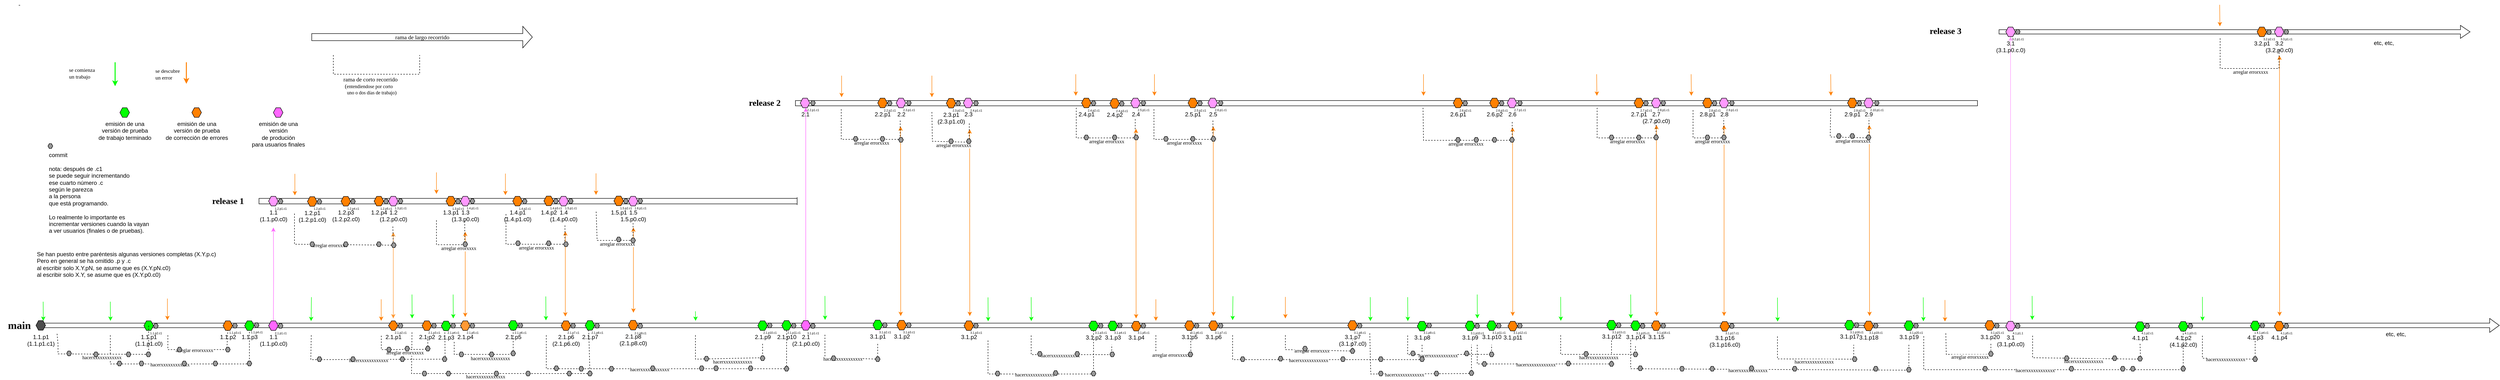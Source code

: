 <mxfile version="23.0.2" type="device">
  <diagram id="kgpKYQtTHZ0yAKxKKP6v" name="Page-1">
    <mxGraphModel dx="593" dy="390" grid="0" gridSize="10" guides="1" tooltips="1" connect="1" arrows="1" fold="1" page="1" pageScale="1" pageWidth="1169" pageHeight="827" math="0" shadow="0">
      <root>
        <mxCell id="0" />
        <mxCell id="1" parent="0" />
        <mxCell id="Keovx6AUSpHvrn1oEmUN-50" value="" style="endArrow=none;dashed=1;html=1;rounded=0;fontFamily=Verdana;fontSize=16;" parent="1" target="Keovx6AUSpHvrn1oEmUN-20" edge="1">
          <mxGeometry width="50" height="50" relative="1" as="geometry">
            <mxPoint x="260" y="700" as="sourcePoint" />
            <mxPoint x="480" y="690" as="targetPoint" />
            <Array as="points">
              <mxPoint x="260" y="760" />
              <mxPoint x="550" y="760" />
            </Array>
          </mxGeometry>
        </mxCell>
        <mxCell id="Keovx6AUSpHvrn1oEmUN-51" value="hacerxxxxxxxxxxxx" style="edgeLabel;html=1;align=center;verticalAlign=middle;resizable=0;points=[];fontSize=10;fontFamily=Verdana;" parent="Keovx6AUSpHvrn1oEmUN-50" vertex="1" connectable="0">
          <mxGeometry x="-0.126" y="-1" relative="1" as="geometry">
            <mxPoint as="offset" />
          </mxGeometry>
        </mxCell>
        <mxCell id="Keovx6AUSpHvrn1oEmUN-31" value="" style="html=1;shadow=0;dashed=0;align=center;verticalAlign=middle;shape=mxgraph.arrows2.arrow;dy=0.28;dx=0;notch=0;fillColor=#FFFFFF;" parent="1" vertex="1">
          <mxGeometry x="570" y="412" width="1122" height="16" as="geometry" />
        </mxCell>
        <mxCell id="Keovx6AUSpHvrn1oEmUN-24" value="" style="html=1;shadow=0;dashed=0;align=center;verticalAlign=middle;shape=mxgraph.arrows2.arrow;dy=0.67;dx=20;notch=0;fillColor=#FFFFFF;" parent="1" vertex="1">
          <mxGeometry x="110" y="665" width="5131" height="29" as="geometry" />
        </mxCell>
        <mxCell id="Keovx6AUSpHvrn1oEmUN-7" value="emisión de una&lt;br&gt;versión de prueba&lt;br&gt;de trabajo terminado" style="verticalLabelPosition=bottom;verticalAlign=top;html=1;shape=hexagon;perimeter=hexagonPerimeter2;arcSize=6;size=0.27;fillColor=#00FF00;" parent="1" vertex="1">
          <mxGeometry x="280" y="225" width="20" height="20" as="geometry" />
        </mxCell>
        <mxCell id="Keovx6AUSpHvrn1oEmUN-9" value="emisión de una &lt;br&gt;versión de prueba&lt;br&gt;de corrección de errores" style="verticalLabelPosition=bottom;verticalAlign=top;html=1;shape=hexagon;perimeter=hexagonPerimeter2;arcSize=6;size=0.27;fillColor=#FF8000;" parent="1" vertex="1">
          <mxGeometry x="430" y="225" width="20" height="20" as="geometry" />
        </mxCell>
        <mxCell id="Keovx6AUSpHvrn1oEmUN-11" value="1.1.p1&lt;br&gt;(1.1.p1.c1)" style="verticalLabelPosition=bottom;verticalAlign=top;html=1;shape=hexagon;perimeter=hexagonPerimeter2;arcSize=6;size=0.27;fillColor=#4D4D4D;" parent="1" vertex="1">
          <mxGeometry x="105" y="669.5" width="20" height="20" as="geometry" />
        </mxCell>
        <mxCell id="Keovx6AUSpHvrn1oEmUN-18" value="1.1.p1&lt;br&gt;(1.1.p1.c0)" style="verticalLabelPosition=bottom;verticalAlign=top;html=1;shape=hexagon;perimeter=hexagonPerimeter2;arcSize=6;size=0.27;fillColor=#00FF00;" parent="1" vertex="1">
          <mxGeometry x="330" y="670" width="20" height="20" as="geometry" />
        </mxCell>
        <mxCell id="Keovx6AUSpHvrn1oEmUN-20" value="1.1.p3" style="verticalLabelPosition=bottom;verticalAlign=top;html=1;shape=hexagon;perimeter=hexagonPerimeter2;arcSize=6;size=0.27;fillColor=#00FF00;" parent="1" vertex="1">
          <mxGeometry x="540" y="670" width="20" height="20" as="geometry" />
        </mxCell>
        <mxCell id="Keovx6AUSpHvrn1oEmUN-21" value="1.1.p2" style="verticalLabelPosition=bottom;verticalAlign=top;html=1;shape=hexagon;perimeter=hexagonPerimeter2;arcSize=6;size=0.27;fillColor=#FF8000;" parent="1" vertex="1">
          <mxGeometry x="495" y="670" width="20" height="20" as="geometry" />
        </mxCell>
        <mxCell id="Keovx6AUSpHvrn1oEmUN-23" value="emisión de una&lt;br&gt;versión&lt;br&gt;de produción&lt;br&gt;para usuarios finales" style="verticalLabelPosition=bottom;verticalAlign=top;html=1;shape=hexagon;perimeter=hexagonPerimeter2;arcSize=6;size=0.27;fillColor=#FF66FF;" parent="1" vertex="1">
          <mxGeometry x="600" y="225" width="20" height="20" as="geometry" />
        </mxCell>
        <mxCell id="Keovx6AUSpHvrn1oEmUN-25" value="main" style="text;html=1;resizable=0;autosize=1;align=center;verticalAlign=middle;points=[];fillColor=none;strokeColor=none;rounded=0;fontFamily=Verdana;fontSize=22;fontStyle=1" parent="1" vertex="1">
          <mxGeometry x="30" y="665" width="80" height="30" as="geometry" />
        </mxCell>
        <mxCell id="Keovx6AUSpHvrn1oEmUN-26" value="release 1" style="text;html=1;resizable=0;autosize=1;align=center;verticalAlign=middle;points=[];fillColor=none;strokeColor=none;rounded=0;fontFamily=Verdana;fontSize=18;fontStyle=1" parent="1" vertex="1">
          <mxGeometry x="450" y="405" width="110" height="30" as="geometry" />
        </mxCell>
        <mxCell id="Keovx6AUSpHvrn1oEmUN-28" value="1.1&lt;br&gt;(1.1.p0.c0)" style="verticalLabelPosition=bottom;verticalAlign=top;html=1;shape=hexagon;perimeter=hexagonPerimeter2;arcSize=6;size=0.27;fillColor=#FF99FF;" parent="1" vertex="1">
          <mxGeometry x="590" y="410" width="20" height="20" as="geometry" />
        </mxCell>
        <mxCell id="Keovx6AUSpHvrn1oEmUN-61" style="edgeStyle=orthogonalEdgeStyle;rounded=0;orthogonalLoop=1;jettySize=auto;html=1;entryX=0.5;entryY=0;entryDx=0;entryDy=0;fontFamily=Verdana;fontSize=10;startArrow=classic;startFill=1;endArrow=none;endFill=0;strokeColor=#FF66FF;" parent="1" target="Keovx6AUSpHvrn1oEmUN-40" edge="1">
          <mxGeometry relative="1" as="geometry">
            <mxPoint x="600" y="475" as="sourcePoint" />
          </mxGeometry>
        </mxCell>
        <mxCell id="Keovx6AUSpHvrn1oEmUN-34" value="2.1.p1" style="verticalLabelPosition=bottom;verticalAlign=top;html=1;shape=hexagon;perimeter=hexagonPerimeter2;arcSize=6;size=0.331;fillColor=#FF8000;" parent="1" vertex="1">
          <mxGeometry x="840" y="670" width="20" height="20" as="geometry" />
        </mxCell>
        <mxCell id="Keovx6AUSpHvrn1oEmUN-60" style="edgeStyle=orthogonalEdgeStyle;rounded=0;orthogonalLoop=1;jettySize=auto;html=1;fontFamily=Verdana;fontSize=10;startArrow=classic;startFill=1;endArrow=classic;endFill=1;strokeColor=#FF9933;fillColor=#FF66FF;" parent="1" edge="1">
          <mxGeometry relative="1" as="geometry">
            <mxPoint x="850" y="665" as="targetPoint" />
            <mxPoint x="850" y="485" as="sourcePoint" />
          </mxGeometry>
        </mxCell>
        <mxCell id="Keovx6AUSpHvrn1oEmUN-39" value="1.2&lt;br&gt;(1.2.p0.c0)" style="verticalLabelPosition=bottom;verticalAlign=top;html=1;shape=hexagon;perimeter=hexagonPerimeter2;arcSize=6;size=0.27;fillColor=#FF99FF;" parent="1" vertex="1">
          <mxGeometry x="840" y="410" width="20" height="20" as="geometry" />
        </mxCell>
        <mxCell id="Keovx6AUSpHvrn1oEmUN-40" value="1.1&lt;br&gt;(1.1.p0.c0)" style="verticalLabelPosition=bottom;verticalAlign=top;html=1;shape=hexagon;perimeter=hexagonPerimeter2;arcSize=6;size=0.27;fillColor=#FF66FF;" parent="1" vertex="1">
          <mxGeometry x="590" y="670" width="20" height="20" as="geometry" />
        </mxCell>
        <mxCell id="Keovx6AUSpHvrn1oEmUN-45" value="" style="endArrow=none;dashed=1;html=1;rounded=0;fontFamily=Verdana;fontSize=16;entryX=0.5;entryY=1;entryDx=0;entryDy=0;" parent="1" edge="1">
          <mxGeometry width="50" height="50" relative="1" as="geometry">
            <mxPoint x="644" y="446" as="sourcePoint" />
            <mxPoint x="849" y="470" as="targetPoint" />
            <Array as="points">
              <mxPoint x="644" y="510" />
              <mxPoint x="850" y="512" />
            </Array>
          </mxGeometry>
        </mxCell>
        <mxCell id="Keovx6AUSpHvrn1oEmUN-46" value="arreglar errorxxxx" style="edgeLabel;html=1;align=center;verticalAlign=middle;resizable=0;points=[];fontSize=10;fontFamily=Verdana;" parent="Keovx6AUSpHvrn1oEmUN-45" vertex="1" connectable="0">
          <mxGeometry x="-0.126" y="-1" relative="1" as="geometry">
            <mxPoint as="offset" />
          </mxGeometry>
        </mxCell>
        <mxCell id="Keovx6AUSpHvrn1oEmUN-47" value="" style="endArrow=none;dashed=1;html=1;rounded=0;fontFamily=Verdana;fontSize=16;" parent="1" edge="1">
          <mxGeometry width="50" height="50" relative="1" as="geometry">
            <mxPoint x="149" y="697" as="sourcePoint" />
            <mxPoint x="340" y="680" as="targetPoint" />
            <Array as="points">
              <mxPoint x="151" y="719" />
              <mxPoint x="151" y="739" />
              <mxPoint x="340" y="740" />
            </Array>
          </mxGeometry>
        </mxCell>
        <mxCell id="Keovx6AUSpHvrn1oEmUN-48" value="hacerxxxxxxxxxxxx" style="edgeLabel;html=1;align=center;verticalAlign=middle;resizable=0;points=[];fontSize=10;fontFamily=Verdana;" parent="Keovx6AUSpHvrn1oEmUN-47" vertex="1" connectable="0">
          <mxGeometry x="-0.126" y="-1" relative="1" as="geometry">
            <mxPoint x="6" y="5" as="offset" />
          </mxGeometry>
        </mxCell>
        <mxCell id="Keovx6AUSpHvrn1oEmUN-52" value="rama de largo recorrido" style="html=1;shadow=0;dashed=0;align=center;verticalAlign=middle;shape=mxgraph.arrows2.arrow;dy=0.67;dx=20;notch=0;fillColor=#FFFFFF;fontFamily=Verdana;" parent="1" vertex="1">
          <mxGeometry x="680" y="55" width="460" height="45" as="geometry" />
        </mxCell>
        <mxCell id="Keovx6AUSpHvrn1oEmUN-53" value="" style="endArrow=none;dashed=1;html=1;rounded=0;fontFamily=Verdana;fontSize=16;" parent="1" edge="1">
          <mxGeometry width="50" height="50" relative="1" as="geometry">
            <mxPoint x="725" y="115" as="sourcePoint" />
            <mxPoint x="905" y="115" as="targetPoint" />
            <Array as="points">
              <mxPoint x="725" y="155" />
              <mxPoint x="905" y="155" />
            </Array>
          </mxGeometry>
        </mxCell>
        <mxCell id="Keovx6AUSpHvrn1oEmUN-54" value="rama de corto recorrido&lt;br&gt;&amp;nbsp;(&lt;font style=&quot;font-size: 10px;&quot;&gt;entendiendose por corto&lt;br&gt;&lt;/font&gt;&lt;div style=&quot;font-size: 10px;&quot;&gt;&lt;font style=&quot;font-size: 10px;&quot;&gt;&amp;nbsp; &amp;nbsp;uno o dos días de trabajo&lt;/font&gt;&lt;span style=&quot;font-size: 11px;&quot;&gt;)&lt;/span&gt;&lt;/div&gt;" style="edgeLabel;html=1;align=left;verticalAlign=middle;resizable=0;points=[];fontSize=12;fontFamily=Verdana;" parent="Keovx6AUSpHvrn1oEmUN-53" vertex="1" connectable="0">
          <mxGeometry x="-0.126" y="-1" relative="1" as="geometry">
            <mxPoint x="-55" y="23" as="offset" />
          </mxGeometry>
        </mxCell>
        <mxCell id="Keovx6AUSpHvrn1oEmUN-63" value="2.1.p2" style="verticalLabelPosition=bottom;verticalAlign=top;html=1;shape=hexagon;perimeter=hexagonPerimeter2;arcSize=6;size=0.27;fillColor=#FF8000;" parent="1" vertex="1">
          <mxGeometry x="910" y="670" width="20" height="20" as="geometry" />
        </mxCell>
        <mxCell id="Keovx6AUSpHvrn1oEmUN-65" value="" style="endArrow=none;dashed=1;html=1;rounded=0;fontFamily=Verdana;fontSize=16;entryX=0.375;entryY=1;entryDx=0;entryDy=0;" parent="1" target="44cg_ZbRsS5MFosydUlh-187" edge="1">
          <mxGeometry width="50" height="50" relative="1" as="geometry">
            <mxPoint x="679" y="700" as="sourcePoint" />
            <mxPoint x="910" y="680" as="targetPoint" />
            <Array as="points">
              <mxPoint x="678" y="751" />
              <mxPoint x="958" y="750" />
            </Array>
          </mxGeometry>
        </mxCell>
        <mxCell id="Keovx6AUSpHvrn1oEmUN-66" value="hacerxxxxxxxxxxxx" style="edgeLabel;html=1;align=center;verticalAlign=middle;resizable=0;points=[];fontSize=10;fontFamily=Verdana;" parent="Keovx6AUSpHvrn1oEmUN-65" vertex="1" connectable="0">
          <mxGeometry x="-0.126" y="-1" relative="1" as="geometry">
            <mxPoint as="offset" />
          </mxGeometry>
        </mxCell>
        <mxCell id="Keovx6AUSpHvrn1oEmUN-67" value="2.1.p5" style="verticalLabelPosition=bottom;verticalAlign=top;html=1;shape=hexagon;perimeter=hexagonPerimeter2;arcSize=6;size=0.27;fillColor=#00FF00;" parent="1" vertex="1">
          <mxGeometry x="1090" y="669.5" width="20" height="20" as="geometry" />
        </mxCell>
        <mxCell id="Keovx6AUSpHvrn1oEmUN-69" value="2.1.p6&lt;br&gt;(2.1.p6.c0)" style="verticalLabelPosition=bottom;verticalAlign=top;html=1;shape=hexagon;perimeter=hexagonPerimeter2;arcSize=6;size=0.27;fillColor=#FF8000;" parent="1" vertex="1">
          <mxGeometry x="1200" y="670" width="20" height="20" as="geometry" />
        </mxCell>
        <mxCell id="Keovx6AUSpHvrn1oEmUN-70" value="" style="endArrow=none;dashed=1;html=1;rounded=0;fontFamily=Verdana;fontSize=16;entryX=0.375;entryY=1;entryDx=0;entryDy=0;" parent="1" target="Keovx6AUSpHvrn1oEmUN-75" edge="1">
          <mxGeometry width="50" height="50" relative="1" as="geometry">
            <mxPoint x="889" y="694" as="sourcePoint" />
            <mxPoint x="1210" y="680" as="targetPoint" />
            <Array as="points">
              <mxPoint x="888" y="780" />
              <mxPoint x="1260" y="780" />
            </Array>
          </mxGeometry>
        </mxCell>
        <mxCell id="Keovx6AUSpHvrn1oEmUN-71" value="hacerxxxxxxxxxxxx" style="edgeLabel;html=1;align=center;verticalAlign=middle;resizable=0;points=[];fontSize=10;fontFamily=Verdana;" parent="Keovx6AUSpHvrn1oEmUN-70" vertex="1" connectable="0">
          <mxGeometry x="-0.126" y="-1" relative="1" as="geometry">
            <mxPoint y="5" as="offset" />
          </mxGeometry>
        </mxCell>
        <mxCell id="Keovx6AUSpHvrn1oEmUN-75" value="2.1.p7" style="verticalLabelPosition=bottom;verticalAlign=top;html=1;shape=hexagon;perimeter=hexagonPerimeter2;arcSize=6;size=0.27;fillColor=#00FF00;" parent="1" vertex="1">
          <mxGeometry x="1250" y="669.5" width="20" height="20" as="geometry" />
        </mxCell>
        <mxCell id="Keovx6AUSpHvrn1oEmUN-76" value="" style="endArrow=none;dashed=1;html=1;rounded=0;fontFamily=Verdana;fontSize=16;entryX=0.5;entryY=1;entryDx=0;entryDy=0;" parent="1" target="Keovx6AUSpHvrn1oEmUN-67" edge="1">
          <mxGeometry width="50" height="50" relative="1" as="geometry">
            <mxPoint x="977" y="714" as="sourcePoint" />
            <mxPoint x="1319" y="689.5" as="targetPoint" />
            <Array as="points">
              <mxPoint x="977" y="740" />
              <mxPoint x="1100" y="740" />
            </Array>
          </mxGeometry>
        </mxCell>
        <mxCell id="Keovx6AUSpHvrn1oEmUN-77" value="hacerxxxxxxxxxxxx" style="edgeLabel;html=1;align=center;verticalAlign=middle;resizable=0;points=[];fontSize=10;fontFamily=Verdana;" parent="Keovx6AUSpHvrn1oEmUN-76" vertex="1" connectable="0">
          <mxGeometry x="-0.126" y="-1" relative="1" as="geometry">
            <mxPoint x="14" y="7" as="offset" />
          </mxGeometry>
        </mxCell>
        <mxCell id="Keovx6AUSpHvrn1oEmUN-82" value="commit&lt;br&gt;&lt;br&gt;nota: después de .c1 &lt;br&gt;se puede seguir incrementando&lt;br&gt;ese cuarto número .c&lt;br&gt;según le parezca&lt;br&gt;a la persona&lt;br&gt;que está programando.&lt;br&gt;&lt;br&gt;Lo realmente lo importante es&lt;br&gt;incrementar versiones cuando la vayan&lt;br&gt;a ver usuarios (finales o de pruebas)." style="verticalLabelPosition=bottom;verticalAlign=top;html=1;shape=hexagon;perimeter=hexagonPerimeter2;arcSize=6;size=0.27;fillColor=#999999;align=left;" parent="1" vertex="1">
          <mxGeometry x="130" y="300" width="10" height="10" as="geometry" />
        </mxCell>
        <mxCell id="Keovx6AUSpHvrn1oEmUN-83" value="" style="verticalLabelPosition=bottom;verticalAlign=top;html=1;shape=hexagon;perimeter=hexagonPerimeter2;arcSize=6;size=0.27;fillColor=#999999;fontSize=6;" parent="1" vertex="1">
          <mxGeometry x="169" y="733" width="10" height="10" as="geometry" />
        </mxCell>
        <mxCell id="Keovx6AUSpHvrn1oEmUN-95" value="2.1.p1.c1" style="verticalLabelPosition=bottom;verticalAlign=top;html=1;shape=hexagon;perimeter=hexagonPerimeter2;arcSize=6;size=0.27;fillColor=#999999;fontSize=6;" parent="1" vertex="1">
          <mxGeometry x="610" y="675.5" width="10" height="10" as="geometry" />
        </mxCell>
        <mxCell id="Keovx6AUSpHvrn1oEmUN-104" value="2.1.p2.c1" style="verticalLabelPosition=bottom;verticalAlign=top;html=1;shape=hexagon;perimeter=hexagonPerimeter2;arcSize=6;size=0.27;fillColor=#999999;fontSize=6;" parent="1" vertex="1">
          <mxGeometry x="860" y="675" width="10" height="10" as="geometry" />
        </mxCell>
        <mxCell id="Keovx6AUSpHvrn1oEmUN-105" value="" style="endArrow=classic;html=1;rounded=0;fontFamily=Verdana;fontSize=11;strokeColor=#00FF00;" parent="1" edge="1">
          <mxGeometry x="0.423" y="30" width="50" height="50" relative="1" as="geometry">
            <mxPoint x="679.35" y="620.5" as="sourcePoint" />
            <mxPoint x="678.66" y="670.5" as="targetPoint" />
            <mxPoint as="offset" />
          </mxGeometry>
        </mxCell>
        <mxCell id="Keovx6AUSpHvrn1oEmUN-106" value="" style="endArrow=none;dashed=1;html=1;rounded=0;fontFamily=Verdana;fontSize=16;entryX=0.5;entryY=1;entryDx=0;entryDy=0;" parent="1" target="Keovx6AUSpHvrn1oEmUN-21" edge="1">
          <mxGeometry width="50" height="50" relative="1" as="geometry">
            <mxPoint x="380" y="700" as="sourcePoint" />
            <mxPoint x="530" y="700" as="targetPoint" />
            <Array as="points">
              <mxPoint x="380" y="730" />
              <mxPoint x="503" y="730" />
            </Array>
          </mxGeometry>
        </mxCell>
        <mxCell id="Keovx6AUSpHvrn1oEmUN-107" value="arreglar errorxxxxx" style="edgeLabel;html=1;align=center;verticalAlign=middle;resizable=0;points=[];fontSize=10;fontFamily=Verdana;" parent="Keovx6AUSpHvrn1oEmUN-106" vertex="1" connectable="0">
          <mxGeometry x="-0.126" y="-1" relative="1" as="geometry">
            <mxPoint as="offset" />
          </mxGeometry>
        </mxCell>
        <mxCell id="Keovx6AUSpHvrn1oEmUN-125" value="" style="endArrow=none;dashed=1;html=1;rounded=0;fontFamily=Verdana;fontSize=16;" parent="1" edge="1">
          <mxGeometry width="50" height="50" relative="1" as="geometry">
            <mxPoint x="825" y="701" as="sourcePoint" />
            <mxPoint x="922" y="700.5" as="targetPoint" />
            <Array as="points">
              <mxPoint x="825" y="730" />
              <mxPoint x="922" y="729.5" />
            </Array>
          </mxGeometry>
        </mxCell>
        <mxCell id="Keovx6AUSpHvrn1oEmUN-126" value="arreglar errorxxxxx" style="edgeLabel;html=1;align=center;verticalAlign=middle;resizable=0;points=[];fontSize=10;fontFamily=Verdana;" parent="Keovx6AUSpHvrn1oEmUN-125" vertex="1" connectable="0">
          <mxGeometry x="-0.126" y="-1" relative="1" as="geometry">
            <mxPoint x="10" y="5" as="offset" />
          </mxGeometry>
        </mxCell>
        <mxCell id="Keovx6AUSpHvrn1oEmUN-127" value="2.1.p8&lt;br&gt;(2.1.p8.c0)" style="verticalLabelPosition=bottom;verticalAlign=top;html=1;shape=hexagon;perimeter=hexagonPerimeter2;arcSize=6;size=0.27;fillColor=#FF8000;" parent="1" vertex="1">
          <mxGeometry x="1340" y="669" width="20" height="20" as="geometry" />
        </mxCell>
        <mxCell id="Keovx6AUSpHvrn1oEmUN-128" value="" style="endArrow=classic;html=1;rounded=0;fontFamily=Verdana;fontSize=11;strokeColor=#FF8000;" parent="1" edge="1">
          <mxGeometry width="50" height="50" relative="1" as="geometry">
            <mxPoint x="379.06" y="623.5" as="sourcePoint" />
            <mxPoint x="379.06" y="668.5" as="targetPoint" />
          </mxGeometry>
        </mxCell>
        <mxCell id="Keovx6AUSpHvrn1oEmUN-129" value="" style="endArrow=classic;html=1;rounded=0;fontFamily=Verdana;fontSize=11;strokeColor=#FF8000;" parent="1" edge="1">
          <mxGeometry x="-0.333" y="-35" width="50" height="50" relative="1" as="geometry">
            <mxPoint x="644.8" y="363" as="sourcePoint" />
            <mxPoint x="644.8" y="408" as="targetPoint" />
            <mxPoint as="offset" />
          </mxGeometry>
        </mxCell>
        <mxCell id="Keovx6AUSpHvrn1oEmUN-131" value="" style="endArrow=classic;html=1;rounded=0;fontFamily=Verdana;fontSize=11;strokeColor=#00FF00;" parent="1" edge="1">
          <mxGeometry width="50" height="50" relative="1" as="geometry">
            <mxPoint x="260.0" y="630" as="sourcePoint" />
            <mxPoint x="260.31" y="670" as="targetPoint" />
          </mxGeometry>
        </mxCell>
        <mxCell id="Keovx6AUSpHvrn1oEmUN-132" value="" style="endArrow=classic;html=1;rounded=0;fontFamily=Verdana;fontSize=11;strokeColor=#00FF00;" parent="1" edge="1">
          <mxGeometry width="50" height="50" relative="1" as="geometry">
            <mxPoint x="120.0" y="630" as="sourcePoint" />
            <mxPoint x="120.31" y="670" as="targetPoint" />
          </mxGeometry>
        </mxCell>
        <mxCell id="Keovx6AUSpHvrn1oEmUN-133" value="" style="endArrow=classic;html=1;rounded=0;fontFamily=Verdana;fontSize=11;strokeColor=#00FF00;" parent="1" edge="1">
          <mxGeometry x="0.402" y="7" width="50" height="50" relative="1" as="geometry">
            <mxPoint x="889" y="615" as="sourcePoint" />
            <mxPoint x="889.31" y="665" as="targetPoint" />
            <mxPoint as="offset" />
          </mxGeometry>
        </mxCell>
        <mxCell id="Keovx6AUSpHvrn1oEmUN-134" value="" style="endArrow=classic;html=1;rounded=0;fontFamily=Verdana;fontSize=11;strokeColor=#00FF00;" parent="1" edge="1">
          <mxGeometry x="0.261" y="5" width="50" height="50" relative="1" as="geometry">
            <mxPoint x="974.8" y="615" as="sourcePoint" />
            <mxPoint x="975.11" y="665" as="targetPoint" />
            <mxPoint as="offset" />
          </mxGeometry>
        </mxCell>
        <mxCell id="Keovx6AUSpHvrn1oEmUN-135" value="" style="endArrow=classic;html=1;rounded=0;fontFamily=Verdana;fontSize=11;strokeColor=#FF8000;strokeWidth=2;" parent="1" edge="1">
          <mxGeometry width="50" height="50" relative="1" as="geometry">
            <mxPoint x="418.57" y="130" as="sourcePoint" />
            <mxPoint x="418.57" y="175" as="targetPoint" />
          </mxGeometry>
        </mxCell>
        <mxCell id="Keovx6AUSpHvrn1oEmUN-136" value="" style="endArrow=classic;html=1;rounded=0;fontFamily=Verdana;fontSize=11;strokeColor=#00FF00;strokeWidth=2;" parent="1" edge="1">
          <mxGeometry width="50" height="50" relative="1" as="geometry">
            <mxPoint x="270.0" y="130" as="sourcePoint" />
            <mxPoint x="270" y="180" as="targetPoint" />
          </mxGeometry>
        </mxCell>
        <mxCell id="Keovx6AUSpHvrn1oEmUN-137" value="se descubre&lt;br&gt;&lt;div style=&quot;text-align: left&quot;&gt;&lt;span&gt;un error&lt;/span&gt;&lt;/div&gt;" style="text;html=1;resizable=0;autosize=1;align=center;verticalAlign=middle;points=[];fillColor=none;strokeColor=none;rounded=0;fontFamily=Verdana;fontSize=11;" parent="1" vertex="1">
          <mxGeometry x="339.26" y="140" width="80" height="30" as="geometry" />
        </mxCell>
        <mxCell id="Keovx6AUSpHvrn1oEmUN-138" value="se comienza&lt;br&gt;un trabajo" style="text;html=1;resizable=0;autosize=1;align=left;verticalAlign=middle;points=[];fillColor=none;strokeColor=none;rounded=0;fontFamily=Verdana;fontSize=11;" parent="1" vertex="1">
          <mxGeometry x="172" y="134" width="86" height="38" as="geometry" />
        </mxCell>
        <mxCell id="Keovx6AUSpHvrn1oEmUN-139" value="1.5&lt;br&gt;1.5.p0.c0)" style="verticalLabelPosition=bottom;verticalAlign=top;html=1;shape=hexagon;perimeter=hexagonPerimeter2;arcSize=6;size=0.27;fillColor=#FF99FF;" parent="1" vertex="1">
          <mxGeometry x="1340" y="410" width="20" height="20" as="geometry" />
        </mxCell>
        <mxCell id="Keovx6AUSpHvrn1oEmUN-144" style="edgeStyle=orthogonalEdgeStyle;rounded=0;orthogonalLoop=1;jettySize=auto;html=1;fontFamily=Verdana;fontSize=18;startArrow=classic;startFill=1;endArrow=classic;endFill=1;strokeColor=#FF8000;fillColor=#FF66FF;" parent="1" edge="1">
          <mxGeometry relative="1" as="geometry">
            <mxPoint x="1000" y="662" as="targetPoint" />
            <mxPoint x="1000" y="484" as="sourcePoint" />
          </mxGeometry>
        </mxCell>
        <mxCell id="Keovx6AUSpHvrn1oEmUN-143" value="1.3&lt;br&gt;(1.3.p0.c0)" style="verticalLabelPosition=bottom;verticalAlign=top;html=1;shape=hexagon;perimeter=hexagonPerimeter2;arcSize=6;size=0.27;fillColor=#FF99FF;" parent="1" vertex="1">
          <mxGeometry x="990" y="410" width="20" height="20" as="geometry" />
        </mxCell>
        <mxCell id="Keovx6AUSpHvrn1oEmUN-145" value="1.4&lt;br&gt;(1.4.p0.c0)" style="verticalLabelPosition=bottom;verticalAlign=top;html=1;shape=hexagon;perimeter=hexagonPerimeter2;arcSize=6;size=0.27;fillColor=#FF99FF;" parent="1" vertex="1">
          <mxGeometry x="1195" y="410" width="20" height="20" as="geometry" />
        </mxCell>
        <mxCell id="Keovx6AUSpHvrn1oEmUN-147" value="" style="endArrow=none;dashed=1;html=1;rounded=0;fontFamily=Verdana;fontSize=16;entryX=0.5;entryY=1;entryDx=0;entryDy=0;" parent="1" target="Keovx6AUSpHvrn1oEmUN-155" edge="1">
          <mxGeometry width="50" height="50" relative="1" as="geometry">
            <mxPoint x="1169" y="700" as="sourcePoint" />
            <mxPoint x="1840" y="720" as="targetPoint" />
            <Array as="points">
              <mxPoint x="1169" y="770" />
              <mxPoint x="1670" y="770" />
            </Array>
          </mxGeometry>
        </mxCell>
        <mxCell id="Keovx6AUSpHvrn1oEmUN-148" value="hacerxxxxxxxxxxxx" style="edgeLabel;html=1;align=center;verticalAlign=middle;resizable=0;points=[];fontSize=10;fontFamily=Verdana;" parent="Keovx6AUSpHvrn1oEmUN-147" vertex="1" connectable="0">
          <mxGeometry x="-0.126" y="-1" relative="1" as="geometry">
            <mxPoint as="offset" />
          </mxGeometry>
        </mxCell>
        <mxCell id="Keovx6AUSpHvrn1oEmUN-149" value="" style="endArrow=classic;html=1;rounded=0;fontFamily=Verdana;fontSize=11;strokeColor=#00FF00;" parent="1" edge="1">
          <mxGeometry width="50" height="50" relative="1" as="geometry">
            <mxPoint x="1168" y="619" as="sourcePoint" />
            <mxPoint x="1168.31" y="669" as="targetPoint" />
          </mxGeometry>
        </mxCell>
        <mxCell id="Keovx6AUSpHvrn1oEmUN-150" value="1.5.p1" style="verticalLabelPosition=bottom;verticalAlign=top;html=1;shape=hexagon;perimeter=hexagonPerimeter2;arcSize=6;size=0.27;fillColor=#FF8000;" parent="1" vertex="1">
          <mxGeometry x="1310" y="409.5" width="20" height="20" as="geometry" />
        </mxCell>
        <mxCell id="Keovx6AUSpHvrn1oEmUN-154" value="2.1.p9" style="verticalLabelPosition=bottom;verticalAlign=top;html=1;shape=hexagon;perimeter=hexagonPerimeter2;arcSize=6;size=0.27;fillColor=#00FF00;" parent="1" vertex="1">
          <mxGeometry x="1610" y="670" width="20" height="20" as="geometry" />
        </mxCell>
        <mxCell id="Keovx6AUSpHvrn1oEmUN-155" value="2.1.p10" style="verticalLabelPosition=bottom;verticalAlign=top;html=1;shape=hexagon;perimeter=hexagonPerimeter2;arcSize=6;size=0.27;fillColor=#00FF00;" parent="1" vertex="1">
          <mxGeometry x="1660" y="669.5" width="20" height="20" as="geometry" />
        </mxCell>
        <mxCell id="Keovx6AUSpHvrn1oEmUN-156" value="2.1&lt;br&gt;(2.1.p0.c0)" style="verticalLabelPosition=bottom;verticalAlign=top;html=1;shape=hexagon;perimeter=hexagonPerimeter2;arcSize=6;size=0.27;fillColor=#FF66FF;" parent="1" vertex="1">
          <mxGeometry x="1700" y="669.5" width="20" height="20" as="geometry" />
        </mxCell>
        <mxCell id="Keovx6AUSpHvrn1oEmUN-159" value="" style="endArrow=none;dashed=1;html=1;rounded=0;fontFamily=Verdana;fontSize=16;" parent="1" edge="1">
          <mxGeometry width="50" height="50" relative="1" as="geometry">
            <mxPoint x="1480" y="700" as="sourcePoint" />
            <mxPoint x="1620" y="717" as="targetPoint" />
            <Array as="points">
              <mxPoint x="1480" y="750" />
              <mxPoint x="1620" y="747" />
            </Array>
          </mxGeometry>
        </mxCell>
        <mxCell id="Keovx6AUSpHvrn1oEmUN-160" value="hacerxxxxxxxxxxxx" style="edgeLabel;html=1;align=center;verticalAlign=middle;resizable=0;points=[];fontSize=10;fontFamily=Verdana;" parent="Keovx6AUSpHvrn1oEmUN-159" vertex="1" connectable="0">
          <mxGeometry x="-0.126" y="-1" relative="1" as="geometry">
            <mxPoint x="31" y="5" as="offset" />
          </mxGeometry>
        </mxCell>
        <mxCell id="Keovx6AUSpHvrn1oEmUN-161" value="" style="endArrow=classic;html=1;rounded=0;fontFamily=Verdana;fontSize=11;strokeColor=#00FF00;" parent="1" edge="1">
          <mxGeometry width="50" height="50" relative="1" as="geometry">
            <mxPoint x="1480" y="650" as="sourcePoint" />
            <mxPoint x="1480.31" y="670" as="targetPoint" />
          </mxGeometry>
        </mxCell>
        <mxCell id="Keovx6AUSpHvrn1oEmUN-164" value="" style="html=1;shadow=0;dashed=0;align=center;verticalAlign=middle;shape=mxgraph.arrows2.arrow;dy=0;dx=0;notch=0;fillColor=#FFFFFF;" parent="1" vertex="1">
          <mxGeometry x="1688.5" y="210" width="2464.5" height="11" as="geometry" />
        </mxCell>
        <mxCell id="Keovx6AUSpHvrn1oEmUN-165" value="release 2" style="text;html=1;resizable=0;autosize=1;align=center;verticalAlign=middle;points=[];fillColor=none;strokeColor=none;rounded=0;fontFamily=Verdana;fontSize=18;fontStyle=1" parent="1" vertex="1">
          <mxGeometry x="1568.5" y="200" width="110" height="30" as="geometry" />
        </mxCell>
        <mxCell id="Keovx6AUSpHvrn1oEmUN-167" style="edgeStyle=orthogonalEdgeStyle;rounded=0;orthogonalLoop=1;jettySize=auto;html=1;entryX=0.5;entryY=0;entryDx=0;entryDy=0;fontFamily=Verdana;fontSize=10;startArrow=classic;startFill=1;endArrow=none;endFill=0;strokeColor=#FF66FF;" parent="1" source="Keovx6AUSpHvrn1oEmUN-166" target="Keovx6AUSpHvrn1oEmUN-156" edge="1">
          <mxGeometry relative="1" as="geometry">
            <Array as="points">
              <mxPoint x="1710" y="334" />
              <mxPoint x="1710" y="334" />
            </Array>
          </mxGeometry>
        </mxCell>
        <mxCell id="Keovx6AUSpHvrn1oEmUN-166" value="2.1" style="verticalLabelPosition=bottom;verticalAlign=top;html=1;shape=hexagon;perimeter=hexagonPerimeter2;arcSize=6;size=0.27;fillColor=#FF99FF;" parent="1" vertex="1">
          <mxGeometry x="1698.5" y="205" width="20" height="20" as="geometry" />
        </mxCell>
        <mxCell id="44cg_ZbRsS5MFosydUlh-10" value="3.1.p2" style="verticalLabelPosition=bottom;verticalAlign=top;html=1;shape=hexagon;perimeter=hexagonPerimeter2;arcSize=6;size=0.27;fillColor=#FF8000;" parent="1" vertex="1">
          <mxGeometry x="2040" y="670" width="20" height="20" as="geometry" />
        </mxCell>
        <mxCell id="44cg_ZbRsS5MFosydUlh-15" value="3.1.p1" style="verticalLabelPosition=bottom;verticalAlign=top;html=1;shape=hexagon;perimeter=hexagonPerimeter2;arcSize=6;size=0.27;fillColor=#00FF00;" parent="1" vertex="1">
          <mxGeometry x="1850" y="668.5" width="20" height="20" as="geometry" />
        </mxCell>
        <mxCell id="44cg_ZbRsS5MFosydUlh-16" value="3.1.p2" style="verticalLabelPosition=bottom;verticalAlign=top;html=1;shape=hexagon;perimeter=hexagonPerimeter2;arcSize=6;size=0.27;fillColor=#FF8000;" parent="1" vertex="1">
          <mxGeometry x="1900" y="669" width="20" height="20" as="geometry" />
        </mxCell>
        <mxCell id="44cg_ZbRsS5MFosydUlh-17" value="" style="endArrow=none;dashed=1;html=1;rounded=0;fontFamily=Verdana;fontSize=16;" parent="1" edge="1">
          <mxGeometry width="50" height="50" relative="1" as="geometry">
            <mxPoint x="1750" y="699" as="sourcePoint" />
            <mxPoint x="1860" y="715" as="targetPoint" />
            <Array as="points">
              <mxPoint x="1750" y="746" />
              <mxPoint x="1860" y="750" />
            </Array>
          </mxGeometry>
        </mxCell>
        <mxCell id="44cg_ZbRsS5MFosydUlh-18" value="hacerxxxxxxxxxxxx" style="edgeLabel;html=1;align=center;verticalAlign=middle;resizable=0;points=[];fontSize=10;fontFamily=Verdana;" parent="44cg_ZbRsS5MFosydUlh-17" vertex="1" connectable="0">
          <mxGeometry x="-0.126" y="-1" relative="1" as="geometry">
            <mxPoint as="offset" />
          </mxGeometry>
        </mxCell>
        <mxCell id="44cg_ZbRsS5MFosydUlh-19" value="" style="endArrow=classic;html=1;rounded=0;fontFamily=Verdana;fontSize=11;strokeColor=#00FF00;" parent="1" edge="1">
          <mxGeometry width="50" height="50" relative="1" as="geometry">
            <mxPoint x="1750" y="618" as="sourcePoint" />
            <mxPoint x="1750.31" y="668" as="targetPoint" />
          </mxGeometry>
        </mxCell>
        <mxCell id="44cg_ZbRsS5MFosydUlh-20" value="2.2" style="verticalLabelPosition=bottom;verticalAlign=top;html=1;shape=hexagon;perimeter=hexagonPerimeter2;arcSize=6;size=0.27;fillColor=#FF99FF;" parent="1" vertex="1">
          <mxGeometry x="1898.5" y="205" width="20" height="20" as="geometry" />
        </mxCell>
        <mxCell id="44cg_ZbRsS5MFosydUlh-26" value="3.1.p2" style="verticalLabelPosition=bottom;verticalAlign=top;html=1;shape=hexagon;perimeter=hexagonPerimeter2;arcSize=6;size=0.27;fillColor=#00FF00;" parent="1" vertex="1">
          <mxGeometry x="2300" y="670.5" width="20" height="20" as="geometry" />
        </mxCell>
        <mxCell id="44cg_ZbRsS5MFosydUlh-27" value="3.1.p4" style="verticalLabelPosition=bottom;verticalAlign=top;html=1;shape=hexagon;perimeter=hexagonPerimeter2;arcSize=6;size=0.27;fillColor=#FF8000;" parent="1" vertex="1">
          <mxGeometry x="2389" y="671" width="20" height="20" as="geometry" />
        </mxCell>
        <mxCell id="44cg_ZbRsS5MFosydUlh-28" value="" style="endArrow=none;dashed=1;html=1;rounded=0;fontFamily=Verdana;fontSize=16;" parent="1" edge="1">
          <mxGeometry width="50" height="50" relative="1" as="geometry">
            <mxPoint x="2090" y="711" as="sourcePoint" />
            <mxPoint x="2310" y="690" as="targetPoint" />
            <Array as="points">
              <mxPoint x="2090" y="781" />
              <mxPoint x="2310" y="781" />
            </Array>
          </mxGeometry>
        </mxCell>
        <mxCell id="44cg_ZbRsS5MFosydUlh-29" value="hacerxxxxxxxxxxxx" style="edgeLabel;html=1;align=center;verticalAlign=middle;resizable=0;points=[];fontSize=10;fontFamily=Verdana;" parent="44cg_ZbRsS5MFosydUlh-28" vertex="1" connectable="0">
          <mxGeometry x="-0.126" y="-1" relative="1" as="geometry">
            <mxPoint as="offset" />
          </mxGeometry>
        </mxCell>
        <mxCell id="44cg_ZbRsS5MFosydUlh-31" value="3.1.p3" style="verticalLabelPosition=bottom;verticalAlign=top;html=1;shape=hexagon;perimeter=hexagonPerimeter2;arcSize=6;size=0.27;fillColor=#00FF00;" parent="1" vertex="1">
          <mxGeometry x="2340" y="670.5" width="20" height="20" as="geometry" />
        </mxCell>
        <mxCell id="44cg_ZbRsS5MFosydUlh-33" value="" style="endArrow=none;dashed=1;html=1;rounded=0;fontFamily=Verdana;fontSize=16;" parent="1" edge="1">
          <mxGeometry width="50" height="50" relative="1" as="geometry">
            <mxPoint x="2180" y="700.5" as="sourcePoint" />
            <mxPoint x="2348" y="720" as="targetPoint" />
            <Array as="points">
              <mxPoint x="2180" y="740.5" />
              <mxPoint x="2348" y="740.5" />
            </Array>
          </mxGeometry>
        </mxCell>
        <mxCell id="44cg_ZbRsS5MFosydUlh-34" value="hacerxxxxxxxxxxxx" style="edgeLabel;html=1;align=center;verticalAlign=middle;resizable=0;points=[];fontSize=10;fontFamily=Verdana;" parent="44cg_ZbRsS5MFosydUlh-33" vertex="1" connectable="0">
          <mxGeometry x="-0.126" y="-1" relative="1" as="geometry">
            <mxPoint as="offset" />
          </mxGeometry>
        </mxCell>
        <mxCell id="44cg_ZbRsS5MFosydUlh-36" value="" style="endArrow=none;dashed=1;html=1;rounded=0;fontFamily=Verdana;fontSize=16;entryX=0.625;entryY=1;entryDx=0;entryDy=0;" parent="1" target="44cg_ZbRsS5MFosydUlh-44" edge="1">
          <mxGeometry width="50" height="50" relative="1" as="geometry">
            <mxPoint x="2440" y="700" as="sourcePoint" />
            <mxPoint x="2607.5" y="685" as="targetPoint" />
            <Array as="points">
              <mxPoint x="2440" y="740" />
              <mxPoint x="2513" y="740" />
            </Array>
          </mxGeometry>
        </mxCell>
        <mxCell id="44cg_ZbRsS5MFosydUlh-37" value="arreglar errorxxxxx" style="edgeLabel;html=1;align=center;verticalAlign=middle;resizable=0;points=[];fontSize=10;fontFamily=Verdana;" parent="44cg_ZbRsS5MFosydUlh-36" vertex="1" connectable="0">
          <mxGeometry x="-0.126" y="-1" relative="1" as="geometry">
            <mxPoint as="offset" />
          </mxGeometry>
        </mxCell>
        <mxCell id="44cg_ZbRsS5MFosydUlh-38" value="3.1.p6" style="verticalLabelPosition=bottom;verticalAlign=top;html=1;shape=hexagon;perimeter=hexagonPerimeter2;arcSize=6;size=0.27;fillColor=#FF8000;" parent="1" vertex="1">
          <mxGeometry x="2550" y="670" width="20" height="20" as="geometry" />
        </mxCell>
        <mxCell id="44cg_ZbRsS5MFosydUlh-39" value="" style="endArrow=classic;html=1;rounded=0;fontFamily=Verdana;fontSize=11;strokeColor=#FF8000;" parent="1" edge="1">
          <mxGeometry width="50" height="50" relative="1" as="geometry">
            <mxPoint x="2440" y="625" as="sourcePoint" />
            <mxPoint x="2440" y="670" as="targetPoint" />
          </mxGeometry>
        </mxCell>
        <mxCell id="44cg_ZbRsS5MFosydUlh-40" value="" style="endArrow=classic;html=1;rounded=0;fontFamily=Verdana;fontSize=11;strokeColor=#00FF00;" parent="1" edge="1">
          <mxGeometry width="50" height="50" relative="1" as="geometry">
            <mxPoint x="2090" y="621" as="sourcePoint" />
            <mxPoint x="2090.31" y="671" as="targetPoint" />
          </mxGeometry>
        </mxCell>
        <mxCell id="44cg_ZbRsS5MFosydUlh-41" value="" style="endArrow=classic;html=1;rounded=0;fontFamily=Verdana;fontSize=11;strokeColor=#00FF00;" parent="1" edge="1">
          <mxGeometry width="50" height="50" relative="1" as="geometry">
            <mxPoint x="2180" y="620.5" as="sourcePoint" />
            <mxPoint x="2180.31" y="670.5" as="targetPoint" />
          </mxGeometry>
        </mxCell>
        <mxCell id="44cg_ZbRsS5MFosydUlh-42" style="edgeStyle=orthogonalEdgeStyle;rounded=0;orthogonalLoop=1;jettySize=auto;html=1;entryX=0.5;entryY=1;entryDx=0;entryDy=0;fontFamily=Verdana;fontSize=11;startArrow=classic;startFill=1;endArrow=none;endFill=0;strokeColor=#FF8000;" parent="1" target="44cg_ZbRsS5MFosydUlh-38" edge="1">
          <mxGeometry relative="1" as="geometry">
            <mxPoint x="2560" y="671" as="sourcePoint" />
          </mxGeometry>
        </mxCell>
        <mxCell id="44cg_ZbRsS5MFosydUlh-44" value="3.1.p5" style="verticalLabelPosition=bottom;verticalAlign=top;html=1;shape=hexagon;perimeter=hexagonPerimeter2;arcSize=6;size=0.27;fillColor=#FF8000;" parent="1" vertex="1">
          <mxGeometry x="2500" y="670" width="20" height="20" as="geometry" />
        </mxCell>
        <mxCell id="44cg_ZbRsS5MFosydUlh-45" value="2.3" style="verticalLabelPosition=bottom;verticalAlign=top;html=1;shape=hexagon;perimeter=hexagonPerimeter2;arcSize=6;size=0.27;fillColor=#FF99FF;" parent="1" vertex="1">
          <mxGeometry x="2038.5" y="205" width="20" height="20" as="geometry" />
        </mxCell>
        <mxCell id="44cg_ZbRsS5MFosydUlh-47" value="2.4" style="verticalLabelPosition=bottom;verticalAlign=top;html=1;shape=hexagon;perimeter=hexagonPerimeter2;arcSize=6;size=0.27;fillColor=#FF99FF;" parent="1" vertex="1">
          <mxGeometry x="2387.5" y="205" width="20" height="20" as="geometry" />
        </mxCell>
        <mxCell id="44cg_ZbRsS5MFosydUlh-49" value="2.5" style="verticalLabelPosition=bottom;verticalAlign=top;html=1;shape=hexagon;perimeter=hexagonPerimeter2;arcSize=6;size=0.27;fillColor=#FF99FF;" parent="1" vertex="1">
          <mxGeometry x="2548.5" y="205" width="20" height="20" as="geometry" />
        </mxCell>
        <mxCell id="44cg_ZbRsS5MFosydUlh-57" value="3.1.p7&lt;br&gt;(3.1.p7.c0)" style="verticalLabelPosition=bottom;verticalAlign=top;html=1;shape=hexagon;perimeter=hexagonPerimeter2;arcSize=6;size=0.27;fillColor=#FF8000;" parent="1" vertex="1">
          <mxGeometry x="2840" y="669.5" width="20" height="20" as="geometry" />
        </mxCell>
        <mxCell id="44cg_ZbRsS5MFosydUlh-59" value="" style="endArrow=none;dashed=1;html=1;rounded=0;fontFamily=Verdana;fontSize=16;" parent="1" edge="1">
          <mxGeometry width="50" height="50" relative="1" as="geometry">
            <mxPoint x="2710" y="700" as="sourcePoint" />
            <mxPoint x="2850" y="710" as="targetPoint" />
            <Array as="points">
              <mxPoint x="2710" y="730" />
              <mxPoint x="2850" y="733" />
            </Array>
          </mxGeometry>
        </mxCell>
        <mxCell id="44cg_ZbRsS5MFosydUlh-60" value="arreglar errorxxxx" style="edgeLabel;html=1;align=center;verticalAlign=middle;resizable=0;points=[];fontSize=10;fontFamily=Verdana;" parent="44cg_ZbRsS5MFosydUlh-59" vertex="1" connectable="0">
          <mxGeometry x="-0.126" y="-1" relative="1" as="geometry">
            <mxPoint as="offset" />
          </mxGeometry>
        </mxCell>
        <mxCell id="44cg_ZbRsS5MFosydUlh-62" value="3.1.p8" style="verticalLabelPosition=bottom;verticalAlign=top;html=1;shape=hexagon;perimeter=hexagonPerimeter2;arcSize=6;size=0.27;fillColor=#00FF00;" parent="1" vertex="1">
          <mxGeometry x="2985" y="671" width="20" height="20" as="geometry" />
        </mxCell>
        <mxCell id="44cg_ZbRsS5MFosydUlh-63" value="" style="endArrow=none;dashed=1;html=1;rounded=0;fontFamily=Verdana;fontSize=16;" parent="1" edge="1">
          <mxGeometry width="50" height="50" relative="1" as="geometry">
            <mxPoint x="2600" y="700" as="sourcePoint" />
            <mxPoint x="2995" y="720" as="targetPoint" />
            <Array as="points">
              <mxPoint x="2600" y="751" />
              <mxPoint x="2995" y="751" />
            </Array>
          </mxGeometry>
        </mxCell>
        <mxCell id="44cg_ZbRsS5MFosydUlh-64" value="hacerxxxxxxxxxxxx" style="edgeLabel;html=1;align=center;verticalAlign=middle;resizable=0;points=[];fontSize=10;fontFamily=Verdana;" parent="44cg_ZbRsS5MFosydUlh-63" vertex="1" connectable="0">
          <mxGeometry x="-0.126" y="-1" relative="1" as="geometry">
            <mxPoint as="offset" />
          </mxGeometry>
        </mxCell>
        <mxCell id="44cg_ZbRsS5MFosydUlh-65" value="3.1.p9" style="verticalLabelPosition=bottom;verticalAlign=top;html=1;shape=hexagon;perimeter=hexagonPerimeter2;arcSize=6;size=0.27;fillColor=#00FF00;" parent="1" vertex="1">
          <mxGeometry x="3085" y="670.5" width="20" height="20" as="geometry" />
        </mxCell>
        <mxCell id="44cg_ZbRsS5MFosydUlh-66" value="3.1.p11" style="verticalLabelPosition=bottom;verticalAlign=top;html=1;shape=hexagon;perimeter=hexagonPerimeter2;arcSize=6;size=0.27;fillColor=#FF8000;" parent="1" vertex="1">
          <mxGeometry x="3174" y="671" width="20" height="20" as="geometry" />
        </mxCell>
        <mxCell id="44cg_ZbRsS5MFosydUlh-67" value="" style="endArrow=none;dashed=1;html=1;rounded=0;fontFamily=Verdana;fontSize=16;" parent="1" edge="1">
          <mxGeometry width="50" height="50" relative="1" as="geometry">
            <mxPoint x="2886" y="696" as="sourcePoint" />
            <mxPoint x="3098" y="720" as="targetPoint" />
            <Array as="points">
              <mxPoint x="2888" y="781" />
              <mxPoint x="3098" y="780" />
            </Array>
          </mxGeometry>
        </mxCell>
        <mxCell id="44cg_ZbRsS5MFosydUlh-68" value="hacerxxxxxxxxxxxx" style="edgeLabel;html=1;align=center;verticalAlign=middle;resizable=0;points=[];fontSize=10;fontFamily=Verdana;" parent="44cg_ZbRsS5MFosydUlh-67" vertex="1" connectable="0">
          <mxGeometry x="-0.126" y="-1" relative="1" as="geometry">
            <mxPoint as="offset" />
          </mxGeometry>
        </mxCell>
        <mxCell id="44cg_ZbRsS5MFosydUlh-70" value="3.1.p10" style="verticalLabelPosition=bottom;verticalAlign=top;html=1;shape=hexagon;perimeter=hexagonPerimeter2;arcSize=6;size=0.27;fillColor=#00FF00;" parent="1" vertex="1">
          <mxGeometry x="3130" y="670" width="20" height="20" as="geometry" />
        </mxCell>
        <mxCell id="44cg_ZbRsS5MFosydUlh-71" value="" style="endArrow=none;dashed=1;html=1;rounded=0;fontFamily=Verdana;fontSize=16;" parent="1" edge="1">
          <mxGeometry width="50" height="50" relative="1" as="geometry">
            <mxPoint x="2965" y="700.5" as="sourcePoint" />
            <mxPoint x="3140" y="720" as="targetPoint" />
            <Array as="points">
              <mxPoint x="2965" y="740.5" />
              <mxPoint x="3140" y="740" />
            </Array>
          </mxGeometry>
        </mxCell>
        <mxCell id="44cg_ZbRsS5MFosydUlh-72" value="hacerxxxxxxxxxxxx" style="edgeLabel;html=1;align=center;verticalAlign=middle;resizable=0;points=[];fontSize=10;fontFamily=Verdana;" parent="44cg_ZbRsS5MFosydUlh-71" vertex="1" connectable="0">
          <mxGeometry x="-0.126" y="-1" relative="1" as="geometry">
            <mxPoint as="offset" />
          </mxGeometry>
        </mxCell>
        <mxCell id="44cg_ZbRsS5MFosydUlh-77" value="" style="endArrow=classic;html=1;rounded=0;fontFamily=Verdana;fontSize=11;strokeColor=#00FF00;" parent="1" edge="1">
          <mxGeometry width="50" height="50" relative="1" as="geometry">
            <mxPoint x="2600.69" y="618.5" as="sourcePoint" />
            <mxPoint x="2600" y="668.5" as="targetPoint" />
          </mxGeometry>
        </mxCell>
        <mxCell id="44cg_ZbRsS5MFosydUlh-80" value="" style="endArrow=classic;html=1;rounded=0;fontFamily=Verdana;fontSize=11;strokeColor=#FF8000;" parent="1" edge="1">
          <mxGeometry width="50" height="50" relative="1" as="geometry">
            <mxPoint x="2998" y="155" as="sourcePoint" />
            <mxPoint x="2998" y="200" as="targetPoint" />
          </mxGeometry>
        </mxCell>
        <mxCell id="44cg_ZbRsS5MFosydUlh-81" value="" style="endArrow=classic;html=1;rounded=0;fontFamily=Verdana;fontSize=11;strokeColor=#00FF00;" parent="1" edge="1">
          <mxGeometry width="50" height="50" relative="1" as="geometry">
            <mxPoint x="2887" y="620.5" as="sourcePoint" />
            <mxPoint x="2887.31" y="670.5" as="targetPoint" />
          </mxGeometry>
        </mxCell>
        <mxCell id="44cg_ZbRsS5MFosydUlh-82" value="" style="endArrow=classic;html=1;rounded=0;fontFamily=Verdana;fontSize=11;strokeColor=#00FF00;" parent="1" edge="1">
          <mxGeometry width="50" height="50" relative="1" as="geometry">
            <mxPoint x="2965" y="620.5" as="sourcePoint" />
            <mxPoint x="2965.31" y="670.5" as="targetPoint" />
          </mxGeometry>
        </mxCell>
        <mxCell id="44cg_ZbRsS5MFosydUlh-83" value="" style="endArrow=classic;html=1;rounded=0;fontFamily=Verdana;fontSize=11;strokeColor=#00FF00;" parent="1" edge="1">
          <mxGeometry width="50" height="50" relative="1" as="geometry">
            <mxPoint x="3110" y="615" as="sourcePoint" />
            <mxPoint x="3110.31" y="665" as="targetPoint" />
          </mxGeometry>
        </mxCell>
        <mxCell id="44cg_ZbRsS5MFosydUlh-84" value="2.6" style="verticalLabelPosition=bottom;verticalAlign=top;html=1;shape=hexagon;perimeter=hexagonPerimeter2;arcSize=6;size=0.27;fillColor=#FF99FF;" parent="1" vertex="1">
          <mxGeometry x="3172.5" y="205" width="20" height="20" as="geometry" />
        </mxCell>
        <mxCell id="44cg_ZbRsS5MFosydUlh-88" value="3.1.p12" style="verticalLabelPosition=bottom;verticalAlign=top;html=1;shape=hexagon;perimeter=hexagonPerimeter2;arcSize=6;size=0.27;fillColor=#00FF00;" parent="1" vertex="1">
          <mxGeometry x="3380" y="669" width="20" height="20" as="geometry" />
        </mxCell>
        <mxCell id="44cg_ZbRsS5MFosydUlh-89" value="3.1.15" style="verticalLabelPosition=bottom;verticalAlign=top;html=1;shape=hexagon;perimeter=hexagonPerimeter2;arcSize=6;size=0.27;fillColor=#FF8000;" parent="1" vertex="1">
          <mxGeometry x="3473" y="670" width="20" height="20" as="geometry" />
        </mxCell>
        <mxCell id="44cg_ZbRsS5MFosydUlh-90" value="" style="endArrow=none;dashed=1;html=1;rounded=0;fontFamily=Verdana;fontSize=16;" parent="1" edge="1">
          <mxGeometry width="50" height="50" relative="1" as="geometry">
            <mxPoint x="3110" y="720" as="sourcePoint" />
            <mxPoint x="3390" y="710" as="targetPoint" />
            <Array as="points">
              <mxPoint x="3110" y="760" />
              <mxPoint x="3390" y="760" />
            </Array>
          </mxGeometry>
        </mxCell>
        <mxCell id="44cg_ZbRsS5MFosydUlh-91" value="hacerxxxxxxxxxxxx" style="edgeLabel;html=1;align=center;verticalAlign=middle;resizable=0;points=[];fontSize=10;fontFamily=Verdana;" parent="44cg_ZbRsS5MFosydUlh-90" vertex="1" connectable="0">
          <mxGeometry x="-0.126" y="-1" relative="1" as="geometry">
            <mxPoint as="offset" />
          </mxGeometry>
        </mxCell>
        <mxCell id="44cg_ZbRsS5MFosydUlh-93" value="3.1.p14" style="verticalLabelPosition=bottom;verticalAlign=top;html=1;shape=hexagon;perimeter=hexagonPerimeter2;arcSize=6;size=0.27;fillColor=#00FF00;" parent="1" vertex="1">
          <mxGeometry x="3430" y="670" width="20" height="20" as="geometry" />
        </mxCell>
        <mxCell id="44cg_ZbRsS5MFosydUlh-94" value="" style="endArrow=none;dashed=1;html=1;rounded=0;fontFamily=Verdana;fontSize=16;" parent="1" edge="1">
          <mxGeometry width="50" height="50" relative="1" as="geometry">
            <mxPoint x="3284" y="700" as="sourcePoint" />
            <mxPoint x="3440" y="720" as="targetPoint" />
            <Array as="points">
              <mxPoint x="3284" y="740" />
              <mxPoint x="3440" y="740" />
            </Array>
          </mxGeometry>
        </mxCell>
        <mxCell id="44cg_ZbRsS5MFosydUlh-95" value="hacerxxxxxxxxxxxx" style="edgeLabel;html=1;align=center;verticalAlign=middle;resizable=0;points=[];fontSize=10;fontFamily=Verdana;" parent="44cg_ZbRsS5MFosydUlh-94" vertex="1" connectable="0">
          <mxGeometry x="-0.126" y="-1" relative="1" as="geometry">
            <mxPoint x="24" y="5" as="offset" />
          </mxGeometry>
        </mxCell>
        <mxCell id="44cg_ZbRsS5MFosydUlh-97" value="" style="endArrow=classic;html=1;rounded=0;fontFamily=Verdana;fontSize=11;strokeColor=#00FF00;" parent="1" edge="1">
          <mxGeometry width="50" height="50" relative="1" as="geometry">
            <mxPoint x="3284" y="620" as="sourcePoint" />
            <mxPoint x="3284.31" y="670" as="targetPoint" />
          </mxGeometry>
        </mxCell>
        <mxCell id="44cg_ZbRsS5MFosydUlh-98" value="2.7&lt;br&gt;(2.7.p0.c0)" style="verticalLabelPosition=bottom;verticalAlign=top;html=1;shape=hexagon;perimeter=hexagonPerimeter2;arcSize=6;size=0.27;fillColor=#FF99FF;" parent="1" vertex="1">
          <mxGeometry x="3473" y="205" width="20" height="20" as="geometry" />
        </mxCell>
        <mxCell id="44cg_ZbRsS5MFosydUlh-111" value="3.1.p16&lt;br&gt;(3.1.p16.c0)" style="verticalLabelPosition=bottom;verticalAlign=top;html=1;shape=hexagon;perimeter=hexagonPerimeter2;arcSize=6;size=0.27;fillColor=#FF8000;" parent="1" vertex="1">
          <mxGeometry x="3616" y="671.5" width="20" height="20" as="geometry" />
        </mxCell>
        <mxCell id="44cg_ZbRsS5MFosydUlh-112" value="" style="endArrow=classic;html=1;rounded=0;fontFamily=Verdana;fontSize=11;strokeColor=#FF8000;" parent="1" edge="1">
          <mxGeometry x="0.526" y="-26" width="50" height="50" relative="1" as="geometry">
            <mxPoint x="3556" y="155" as="sourcePoint" />
            <mxPoint x="3556" y="200" as="targetPoint" />
            <Array as="points">
              <mxPoint x="3556.5" y="200" />
            </Array>
            <mxPoint as="offset" />
          </mxGeometry>
        </mxCell>
        <mxCell id="44cg_ZbRsS5MFosydUlh-114" value="" style="endArrow=none;dashed=1;html=1;rounded=0;fontFamily=Verdana;fontSize=16;" parent="1" edge="1">
          <mxGeometry width="50" height="50" relative="1" as="geometry">
            <mxPoint x="3430" y="710" as="sourcePoint" />
            <mxPoint x="4010" y="717" as="targetPoint" />
            <Array as="points">
              <mxPoint x="3430" y="770" />
              <mxPoint x="4010" y="773" />
            </Array>
          </mxGeometry>
        </mxCell>
        <mxCell id="44cg_ZbRsS5MFosydUlh-115" value="hacerxxxxxxxxxxxx" style="edgeLabel;html=1;align=center;verticalAlign=middle;resizable=0;points=[];fontSize=10;fontFamily=Verdana;" parent="44cg_ZbRsS5MFosydUlh-114" vertex="1" connectable="0">
          <mxGeometry x="-0.126" y="-1" relative="1" as="geometry">
            <mxPoint as="offset" />
          </mxGeometry>
        </mxCell>
        <mxCell id="44cg_ZbRsS5MFosydUlh-116" value="" style="endArrow=classic;html=1;rounded=0;fontFamily=Verdana;fontSize=11;strokeColor=#00FF00;" parent="1" edge="1">
          <mxGeometry width="50" height="50" relative="1" as="geometry">
            <mxPoint x="3430" y="615" as="sourcePoint" />
            <mxPoint x="3430.31" y="665" as="targetPoint" />
          </mxGeometry>
        </mxCell>
        <mxCell id="20dZD7eR6x3ezyQ-6yDD-20" value="" style="edgeStyle=orthogonalEdgeStyle;rounded=0;orthogonalLoop=1;jettySize=auto;html=1;" edge="1" parent="1" source="44cg_ZbRsS5MFosydUlh-121" target="c-PLfBMYaJrc-yPKH7Jv-61">
          <mxGeometry relative="1" as="geometry" />
        </mxCell>
        <mxCell id="44cg_ZbRsS5MFosydUlh-121" value="3.1.p17" style="verticalLabelPosition=bottom;verticalAlign=top;html=1;shape=hexagon;perimeter=hexagonPerimeter2;arcSize=6;size=0.27;fillColor=#00FF00;" parent="1" vertex="1">
          <mxGeometry x="3876" y="669" width="20" height="20" as="geometry" />
        </mxCell>
        <mxCell id="44cg_ZbRsS5MFosydUlh-123" value="3.1.p19" style="verticalLabelPosition=bottom;verticalAlign=top;html=1;shape=hexagon;perimeter=hexagonPerimeter2;arcSize=6;size=0.27;fillColor=#00FF00;" parent="1" vertex="1">
          <mxGeometry x="4000" y="670" width="20" height="20" as="geometry" />
        </mxCell>
        <mxCell id="44cg_ZbRsS5MFosydUlh-124" value="" style="endArrow=none;dashed=1;html=1;rounded=0;fontFamily=Verdana;fontSize=16;" parent="1" edge="1">
          <mxGeometry width="50" height="50" relative="1" as="geometry">
            <mxPoint x="3736" y="702.5" as="sourcePoint" />
            <mxPoint x="3895" y="720" as="targetPoint" />
            <Array as="points">
              <mxPoint x="3736" y="749.5" />
              <mxPoint x="3895" y="750" />
            </Array>
          </mxGeometry>
        </mxCell>
        <mxCell id="44cg_ZbRsS5MFosydUlh-125" value="hacerxxxxxxxxxxxx" style="edgeLabel;html=1;align=center;verticalAlign=middle;resizable=0;points=[];fontSize=10;fontFamily=Verdana;" parent="44cg_ZbRsS5MFosydUlh-124" vertex="1" connectable="0">
          <mxGeometry x="-0.126" y="-1" relative="1" as="geometry">
            <mxPoint x="20" y="4" as="offset" />
          </mxGeometry>
        </mxCell>
        <mxCell id="44cg_ZbRsS5MFosydUlh-126" value="" style="endArrow=classic;html=1;rounded=0;fontFamily=Verdana;fontSize=11;strokeColor=#00FF00;" parent="1" edge="1">
          <mxGeometry width="50" height="50" relative="1" as="geometry">
            <mxPoint x="3736" y="621.5" as="sourcePoint" />
            <mxPoint x="3736.31" y="671.5" as="targetPoint" />
          </mxGeometry>
        </mxCell>
        <mxCell id="44cg_ZbRsS5MFosydUlh-128" value="2.8" style="verticalLabelPosition=bottom;verticalAlign=top;html=1;shape=hexagon;perimeter=hexagonPerimeter2;arcSize=6;size=0.27;fillColor=#FF99FF;" parent="1" vertex="1">
          <mxGeometry x="3614.5" y="205" width="20" height="20" as="geometry" />
        </mxCell>
        <mxCell id="44cg_ZbRsS5MFosydUlh-132" value="" style="html=1;shadow=0;dashed=0;align=center;verticalAlign=middle;shape=mxgraph.arrows2.arrow;dy=0.67;dx=20;notch=0;fillColor=#FFFFFF;" parent="1" vertex="1">
          <mxGeometry x="4198" y="53" width="982" height="27" as="geometry" />
        </mxCell>
        <mxCell id="44cg_ZbRsS5MFosydUlh-133" value="release 3" style="text;html=1;resizable=0;autosize=1;align=center;verticalAlign=middle;points=[];fillColor=none;strokeColor=none;rounded=0;fontFamily=Verdana;fontSize=18;fontStyle=1" parent="1" vertex="1">
          <mxGeometry x="4030.5" y="50" width="110" height="30" as="geometry" />
        </mxCell>
        <mxCell id="44cg_ZbRsS5MFosydUlh-136" value="" style="endArrow=none;dashed=1;html=1;rounded=0;fontFamily=Verdana;fontSize=16;" parent="1" edge="1">
          <mxGeometry width="50" height="50" relative="1" as="geometry">
            <mxPoint x="4087" y="696" as="sourcePoint" />
            <mxPoint x="4181" y="715" as="targetPoint" />
            <Array as="points">
              <mxPoint x="4088" y="740" />
              <mxPoint x="4181" y="740" />
            </Array>
          </mxGeometry>
        </mxCell>
        <mxCell id="44cg_ZbRsS5MFosydUlh-137" value="arreglar errorxxxxx" style="edgeLabel;html=1;align=center;verticalAlign=middle;resizable=0;points=[];fontSize=10;fontFamily=Verdana;" parent="44cg_ZbRsS5MFosydUlh-136" vertex="1" connectable="0">
          <mxGeometry x="-0.126" y="-1" relative="1" as="geometry">
            <mxPoint x="22" y="4" as="offset" />
          </mxGeometry>
        </mxCell>
        <mxCell id="44cg_ZbRsS5MFosydUlh-163" style="edgeStyle=orthogonalEdgeStyle;rounded=0;orthogonalLoop=1;jettySize=auto;html=1;entryX=0.5;entryY=1;entryDx=0;entryDy=0;strokeColor=#FF99FF;" parent="1" source="44cg_ZbRsS5MFosydUlh-138" target="44cg_ZbRsS5MFosydUlh-162" edge="1">
          <mxGeometry relative="1" as="geometry" />
        </mxCell>
        <mxCell id="44cg_ZbRsS5MFosydUlh-138" value="3.1&lt;br&gt;(3.1.p0.c0)" style="verticalLabelPosition=bottom;verticalAlign=top;html=1;shape=hexagon;perimeter=hexagonPerimeter2;arcSize=6;size=0.27;fillColor=#FF99FF;" parent="1" vertex="1">
          <mxGeometry x="4212" y="671" width="20" height="20" as="geometry" />
        </mxCell>
        <mxCell id="44cg_ZbRsS5MFosydUlh-139" value="" style="endArrow=classic;html=1;rounded=0;fontFamily=Verdana;fontSize=11;strokeColor=#FF8000;" parent="1" edge="1">
          <mxGeometry width="50" height="50" relative="1" as="geometry">
            <mxPoint x="4085.26" y="626.5" as="sourcePoint" />
            <mxPoint x="4085.26" y="671.5" as="targetPoint" />
          </mxGeometry>
        </mxCell>
        <mxCell id="44cg_ZbRsS5MFosydUlh-141" value="" style="endArrow=none;dashed=1;html=1;rounded=0;fontFamily=Verdana;fontSize=16;" parent="1" target="44cg_ZbRsS5MFosydUlh-150" edge="1">
          <mxGeometry width="50" height="50" relative="1" as="geometry">
            <mxPoint x="4041.0" y="702" as="sourcePoint" />
            <mxPoint x="4712" y="722" as="targetPoint" />
            <Array as="points">
              <mxPoint x="4041" y="772" />
              <mxPoint x="4582" y="772" />
            </Array>
          </mxGeometry>
        </mxCell>
        <mxCell id="44cg_ZbRsS5MFosydUlh-142" value="hacerxxxxxxxxxxxx" style="edgeLabel;html=1;align=center;verticalAlign=middle;resizable=0;points=[];fontSize=10;fontFamily=Verdana;" parent="44cg_ZbRsS5MFosydUlh-141" vertex="1" connectable="0">
          <mxGeometry x="-0.126" y="-1" relative="1" as="geometry">
            <mxPoint as="offset" />
          </mxGeometry>
        </mxCell>
        <mxCell id="44cg_ZbRsS5MFosydUlh-143" value="" style="endArrow=classic;html=1;rounded=0;fontFamily=Verdana;fontSize=11;strokeColor=#00FF00;" parent="1" edge="1">
          <mxGeometry width="50" height="50" relative="1" as="geometry">
            <mxPoint x="4040" y="621" as="sourcePoint" />
            <mxPoint x="4040.31" y="671" as="targetPoint" />
          </mxGeometry>
        </mxCell>
        <mxCell id="44cg_ZbRsS5MFosydUlh-148" value="4.1.p1" style="verticalLabelPosition=bottom;verticalAlign=top;html=1;shape=hexagon;perimeter=hexagonPerimeter2;arcSize=6;size=0.27;fillColor=#00FF00;" parent="1" vertex="1">
          <mxGeometry x="4482" y="672" width="20" height="20" as="geometry" />
        </mxCell>
        <mxCell id="44cg_ZbRsS5MFosydUlh-150" value="4.1.p2&lt;br&gt;(4.1.p2.c0)" style="verticalLabelPosition=bottom;verticalAlign=top;html=1;shape=hexagon;perimeter=hexagonPerimeter2;arcSize=6;size=0.27;fillColor=#00FF00;" parent="1" vertex="1">
          <mxGeometry x="4572" y="671.5" width="20" height="20" as="geometry" />
        </mxCell>
        <mxCell id="44cg_ZbRsS5MFosydUlh-151" value="" style="endArrow=none;dashed=1;html=1;rounded=0;fontFamily=Verdana;fontSize=16;" parent="1" edge="1">
          <mxGeometry width="50" height="50" relative="1" as="geometry">
            <mxPoint x="4268" y="701" as="sourcePoint" />
            <mxPoint x="4492" y="718" as="targetPoint" />
            <Array as="points">
              <mxPoint x="4268" y="747" />
              <mxPoint x="4493" y="750" />
            </Array>
          </mxGeometry>
        </mxCell>
        <mxCell id="44cg_ZbRsS5MFosydUlh-152" value="hacerxxxxxxxxxxxx" style="edgeLabel;html=1;align=center;verticalAlign=middle;resizable=0;points=[];fontSize=10;fontFamily=Verdana;" parent="44cg_ZbRsS5MFosydUlh-151" vertex="1" connectable="0">
          <mxGeometry x="-0.126" y="-1" relative="1" as="geometry">
            <mxPoint x="19" y="5" as="offset" />
          </mxGeometry>
        </mxCell>
        <mxCell id="44cg_ZbRsS5MFosydUlh-153" value="" style="endArrow=classic;html=1;rounded=0;fontFamily=Verdana;fontSize=11;strokeColor=#00FF00;" parent="1" edge="1">
          <mxGeometry width="50" height="50" relative="1" as="geometry">
            <mxPoint x="4267" y="618" as="sourcePoint" />
            <mxPoint x="4267.31" y="668" as="targetPoint" />
          </mxGeometry>
        </mxCell>
        <mxCell id="44cg_ZbRsS5MFosydUlh-155" value="4.1.p3" style="verticalLabelPosition=bottom;verticalAlign=top;html=1;shape=hexagon;perimeter=hexagonPerimeter2;arcSize=6;size=0.27;fillColor=#00FF00;" parent="1" vertex="1">
          <mxGeometry x="4722" y="670.5" width="20" height="20" as="geometry" />
        </mxCell>
        <mxCell id="44cg_ZbRsS5MFosydUlh-156" value="4.1.p4" style="verticalLabelPosition=bottom;verticalAlign=top;html=1;shape=hexagon;perimeter=hexagonPerimeter2;arcSize=6;size=0.27;fillColor=#FF8000;" parent="1" vertex="1">
          <mxGeometry x="4772" y="671" width="20" height="20" as="geometry" />
        </mxCell>
        <mxCell id="44cg_ZbRsS5MFosydUlh-157" value="" style="endArrow=none;dashed=1;html=1;rounded=0;fontFamily=Verdana;fontSize=16;entryX=0.5;entryY=1;entryDx=0;entryDy=0;" parent="1" target="44cg_ZbRsS5MFosydUlh-155" edge="1">
          <mxGeometry width="50" height="50" relative="1" as="geometry">
            <mxPoint x="4622" y="701" as="sourcePoint" />
            <mxPoint x="4779.5" y="678" as="targetPoint" />
            <Array as="points">
              <mxPoint x="4622" y="748" />
              <mxPoint x="4732" y="750" />
            </Array>
          </mxGeometry>
        </mxCell>
        <mxCell id="44cg_ZbRsS5MFosydUlh-158" value="hacerxxxxxxxxxxxx" style="edgeLabel;html=1;align=center;verticalAlign=middle;resizable=0;points=[];fontSize=10;fontFamily=Verdana;" parent="44cg_ZbRsS5MFosydUlh-157" vertex="1" connectable="0">
          <mxGeometry x="-0.126" y="-1" relative="1" as="geometry">
            <mxPoint as="offset" />
          </mxGeometry>
        </mxCell>
        <mxCell id="44cg_ZbRsS5MFosydUlh-159" value="" style="endArrow=classic;html=1;rounded=0;fontFamily=Verdana;fontSize=11;strokeColor=#00FF00;" parent="1" edge="1">
          <mxGeometry width="50" height="50" relative="1" as="geometry">
            <mxPoint x="4622" y="620.0" as="sourcePoint" />
            <mxPoint x="4622.31" y="670.0" as="targetPoint" />
          </mxGeometry>
        </mxCell>
        <mxCell id="44cg_ZbRsS5MFosydUlh-162" value="3.1&lt;br&gt;(3.1.p0.c.0)" style="verticalLabelPosition=bottom;verticalAlign=top;html=1;shape=hexagon;perimeter=hexagonPerimeter2;arcSize=6;size=0.27;fillColor=#FF99FF;" parent="1" vertex="1">
          <mxGeometry x="4212" y="56.5" width="20" height="20" as="geometry" />
        </mxCell>
        <mxCell id="44cg_ZbRsS5MFosydUlh-164" value="3.2&lt;br&gt;(3.2.p0.c0)" style="verticalLabelPosition=bottom;verticalAlign=top;html=1;shape=hexagon;perimeter=hexagonPerimeter2;arcSize=6;size=0.27;fillColor=#FF99FF;" parent="1" vertex="1">
          <mxGeometry x="4772" y="56.5" width="20" height="20" as="geometry" />
        </mxCell>
        <mxCell id="44cg_ZbRsS5MFosydUlh-166" value="3.1.p20" style="verticalLabelPosition=bottom;verticalAlign=top;html=1;shape=hexagon;perimeter=hexagonPerimeter2;arcSize=6;size=0.27;fillColor=#FF8000;" parent="1" vertex="1">
          <mxGeometry x="4168.5" y="669.5" width="20" height="20" as="geometry" />
        </mxCell>
        <mxCell id="44cg_ZbRsS5MFosydUlh-183" value="2.9" style="verticalLabelPosition=bottom;verticalAlign=top;html=1;shape=hexagon;perimeter=hexagonPerimeter2;arcSize=6;size=0.27;fillColor=#FF99FF;" parent="1" vertex="1">
          <mxGeometry x="3916" y="205" width="20" height="20" as="geometry" />
        </mxCell>
        <mxCell id="44cg_ZbRsS5MFosydUlh-185" value="3.1.p18" style="verticalLabelPosition=bottom;verticalAlign=top;html=1;shape=hexagon;perimeter=hexagonPerimeter2;arcSize=6;size=0.27;fillColor=#FF8000;" parent="1" vertex="1">
          <mxGeometry x="3916" y="670.5" width="20" height="20" as="geometry" />
        </mxCell>
        <mxCell id="44cg_ZbRsS5MFosydUlh-187" value="2.1.p3" style="verticalLabelPosition=bottom;verticalAlign=top;html=1;shape=hexagon;perimeter=hexagonPerimeter2;arcSize=6;size=0.27;fillColor=#00FF00;" parent="1" vertex="1">
          <mxGeometry x="950" y="670.5" width="20" height="20" as="geometry" />
        </mxCell>
        <mxCell id="44cg_ZbRsS5MFosydUlh-188" value="2.1.p4" style="verticalLabelPosition=bottom;verticalAlign=top;html=1;shape=hexagon;perimeter=hexagonPerimeter2;arcSize=6;size=0.27;fillColor=#FF9933;" parent="1" vertex="1">
          <mxGeometry x="990" y="670" width="20" height="20" as="geometry" />
        </mxCell>
        <mxCell id="44cg_ZbRsS5MFosydUlh-205" value="etc, etc," style="text;html=1;resizable=0;autosize=1;align=center;verticalAlign=middle;points=[];fillColor=none;strokeColor=none;rounded=0;" parent="1" vertex="1">
          <mxGeometry x="4995" y="688" width="60" height="20" as="geometry" />
        </mxCell>
        <mxCell id="c-PLfBMYaJrc-yPKH7Jv-5" value="1.1.p3.c1" style="verticalLabelPosition=bottom;verticalAlign=top;html=1;shape=hexagon;perimeter=hexagonPerimeter2;arcSize=6;size=0.27;fillColor=#999999;fontSize=6;" parent="1" vertex="1">
          <mxGeometry x="515" y="675" width="10" height="10" as="geometry" />
        </mxCell>
        <mxCell id="c-PLfBMYaJrc-yPKH7Jv-6" value="1.1.p4.c1" style="verticalLabelPosition=bottom;verticalAlign=top;html=1;shape=hexagon;perimeter=hexagonPerimeter2;arcSize=6;size=0.27;fillColor=#999999;fontSize=6;" parent="1" vertex="1">
          <mxGeometry x="560" y="674" width="10" height="10" as="geometry" />
        </mxCell>
        <mxCell id="c-PLfBMYaJrc-yPKH7Jv-9" value="2.1.p3.c1" style="verticalLabelPosition=bottom;verticalAlign=top;html=1;shape=hexagon;perimeter=hexagonPerimeter2;arcSize=6;size=0.27;fillColor=#999999;fontSize=6;" parent="1" vertex="1">
          <mxGeometry x="930" y="675" width="10" height="10" as="geometry" />
        </mxCell>
        <mxCell id="c-PLfBMYaJrc-yPKH7Jv-10" value="2.1.p4.c1" style="verticalLabelPosition=bottom;verticalAlign=top;html=1;shape=hexagon;perimeter=hexagonPerimeter2;arcSize=6;size=0.27;fillColor=#999999;fontSize=6;" parent="1" vertex="1">
          <mxGeometry x="970" y="675" width="10" height="10" as="geometry" />
        </mxCell>
        <mxCell id="c-PLfBMYaJrc-yPKH7Jv-11" value="2.1.p5.c1" style="verticalLabelPosition=bottom;verticalAlign=top;html=1;shape=hexagon;perimeter=hexagonPerimeter2;arcSize=6;size=0.27;fillColor=#999999;fontSize=6;" parent="1" vertex="1">
          <mxGeometry x="1010" y="675" width="10" height="10" as="geometry" />
        </mxCell>
        <mxCell id="c-PLfBMYaJrc-yPKH7Jv-13" value="2.1.p6.c1" style="verticalLabelPosition=bottom;verticalAlign=top;html=1;shape=hexagon;perimeter=hexagonPerimeter2;arcSize=6;size=0.27;fillColor=#999999;fontSize=6;" parent="1" vertex="1">
          <mxGeometry x="1110" y="674.5" width="10" height="10" as="geometry" />
        </mxCell>
        <mxCell id="c-PLfBMYaJrc-yPKH7Jv-16" value="2.1.p7.c1" style="verticalLabelPosition=bottom;verticalAlign=top;html=1;shape=hexagon;perimeter=hexagonPerimeter2;arcSize=6;size=0.27;fillColor=#999999;fontSize=6;" parent="1" vertex="1">
          <mxGeometry x="1220" y="675" width="10" height="10" as="geometry" />
        </mxCell>
        <mxCell id="c-PLfBMYaJrc-yPKH7Jv-17" value="2.1.p8.c1" style="verticalLabelPosition=bottom;verticalAlign=top;html=1;shape=hexagon;perimeter=hexagonPerimeter2;arcSize=6;size=0.27;fillColor=#999999;fontSize=6;" parent="1" vertex="1">
          <mxGeometry x="1270" y="675" width="10" height="10" as="geometry" />
        </mxCell>
        <mxCell id="c-PLfBMYaJrc-yPKH7Jv-18" value="1.5.p2.c1" style="verticalLabelPosition=bottom;verticalAlign=top;html=1;shape=hexagon;perimeter=hexagonPerimeter2;arcSize=6;size=0.27;fillColor=#999999;fontSize=6;" parent="1" vertex="1">
          <mxGeometry x="1330" y="415" width="10" height="10" as="geometry" />
        </mxCell>
        <mxCell id="c-PLfBMYaJrc-yPKH7Jv-19" value="2.1.p9.c1" style="verticalLabelPosition=bottom;verticalAlign=top;html=1;shape=hexagon;perimeter=hexagonPerimeter2;arcSize=6;size=0.27;fillColor=#999999;fontSize=6;" parent="1" vertex="1">
          <mxGeometry x="1360" y="675.5" width="10" height="10" as="geometry" />
        </mxCell>
        <mxCell id="c-PLfBMYaJrc-yPKH7Jv-23" value="2.1.p10.c1" style="verticalLabelPosition=bottom;verticalAlign=top;html=1;shape=hexagon;perimeter=hexagonPerimeter2;arcSize=6;size=0.27;fillColor=#999999;fontSize=6;" parent="1" vertex="1">
          <mxGeometry x="1630" y="674.5" width="10" height="10" as="geometry" />
        </mxCell>
        <mxCell id="c-PLfBMYaJrc-yPKH7Jv-24" value="2.1.p11.c1" style="verticalLabelPosition=bottom;verticalAlign=top;html=1;shape=hexagon;perimeter=hexagonPerimeter2;arcSize=6;size=0.27;fillColor=#999999;fontSize=6;" parent="1" vertex="1">
          <mxGeometry x="1680" y="675" width="10" height="10" as="geometry" />
        </mxCell>
        <mxCell id="c-PLfBMYaJrc-yPKH7Jv-25" value="3.1.p1.c1" style="verticalLabelPosition=bottom;verticalAlign=top;html=1;shape=hexagon;perimeter=hexagonPerimeter2;arcSize=6;size=0.27;fillColor=#999999;fontSize=6;" parent="1" vertex="1">
          <mxGeometry x="1720" y="675.5" width="10" height="10" as="geometry" />
        </mxCell>
        <mxCell id="c-PLfBMYaJrc-yPKH7Jv-27" value="3.1.p2.c1" style="verticalLabelPosition=bottom;verticalAlign=top;html=1;shape=hexagon;perimeter=hexagonPerimeter2;arcSize=6;size=0.27;fillColor=#999999;fontSize=6;" parent="1" vertex="1">
          <mxGeometry x="1870" y="674" width="10" height="10" as="geometry" />
        </mxCell>
        <mxCell id="c-PLfBMYaJrc-yPKH7Jv-28" value="3.1.p3.c1" style="verticalLabelPosition=bottom;verticalAlign=top;html=1;shape=hexagon;perimeter=hexagonPerimeter2;arcSize=6;size=0.27;fillColor=#999999;fontSize=6;" parent="1" vertex="1">
          <mxGeometry x="1920" y="674" width="10" height="10" as="geometry" />
        </mxCell>
        <mxCell id="c-PLfBMYaJrc-yPKH7Jv-29" value="3.1.p3.c1" style="verticalLabelPosition=bottom;verticalAlign=top;html=1;shape=hexagon;perimeter=hexagonPerimeter2;arcSize=6;size=0.27;fillColor=#999999;fontSize=6;" parent="1" vertex="1">
          <mxGeometry x="2060" y="675" width="10" height="10" as="geometry" />
        </mxCell>
        <mxCell id="c-PLfBMYaJrc-yPKH7Jv-32" value="3.1.p3.c1" style="verticalLabelPosition=bottom;verticalAlign=top;html=1;shape=hexagon;perimeter=hexagonPerimeter2;arcSize=6;size=0.27;fillColor=#999999;fontSize=6;" parent="1" vertex="1">
          <mxGeometry x="2320" y="675" width="10" height="10" as="geometry" />
        </mxCell>
        <mxCell id="c-PLfBMYaJrc-yPKH7Jv-33" value="3.1.p4.c1" style="verticalLabelPosition=bottom;verticalAlign=top;html=1;shape=hexagon;perimeter=hexagonPerimeter2;arcSize=6;size=0.27;fillColor=#999999;fontSize=6;" parent="1" vertex="1">
          <mxGeometry x="2360" y="674.5" width="10" height="10" as="geometry" />
        </mxCell>
        <mxCell id="c-PLfBMYaJrc-yPKH7Jv-34" value="3.1.p5.c1" style="verticalLabelPosition=bottom;verticalAlign=top;html=1;shape=hexagon;perimeter=hexagonPerimeter2;arcSize=6;size=0.27;fillColor=#999999;fontSize=6;" parent="1" vertex="1">
          <mxGeometry x="2409" y="675" width="10" height="10" as="geometry" />
        </mxCell>
        <mxCell id="c-PLfBMYaJrc-yPKH7Jv-36" value="3.1.p6.c1" style="verticalLabelPosition=bottom;verticalAlign=top;html=1;shape=hexagon;perimeter=hexagonPerimeter2;arcSize=6;size=0.27;fillColor=#999999;fontSize=6;" parent="1" vertex="1">
          <mxGeometry x="2520" y="675" width="10" height="10" as="geometry" />
        </mxCell>
        <mxCell id="c-PLfBMYaJrc-yPKH7Jv-37" value="3.1.p7.c1" style="verticalLabelPosition=bottom;verticalAlign=top;html=1;shape=hexagon;perimeter=hexagonPerimeter2;arcSize=6;size=0.27;fillColor=#999999;fontSize=6;" parent="1" vertex="1">
          <mxGeometry x="2570" y="675" width="10" height="10" as="geometry" />
        </mxCell>
        <mxCell id="c-PLfBMYaJrc-yPKH7Jv-42" value="3.1.p8.c1" style="verticalLabelPosition=bottom;verticalAlign=top;html=1;shape=hexagon;perimeter=hexagonPerimeter2;arcSize=6;size=0.27;fillColor=#999999;fontSize=6;" parent="1" vertex="1">
          <mxGeometry x="2860" y="675" width="10" height="10" as="geometry" />
        </mxCell>
        <mxCell id="c-PLfBMYaJrc-yPKH7Jv-44" value="3.1.p9.c1" style="verticalLabelPosition=bottom;verticalAlign=top;html=1;shape=hexagon;perimeter=hexagonPerimeter2;arcSize=6;size=0.27;fillColor=#999999;fontSize=6;" parent="1" vertex="1">
          <mxGeometry x="3005" y="674.5" width="10" height="10" as="geometry" />
        </mxCell>
        <mxCell id="c-PLfBMYaJrc-yPKH7Jv-46" value="3.1.p10.c1" style="verticalLabelPosition=bottom;verticalAlign=top;html=1;shape=hexagon;perimeter=hexagonPerimeter2;arcSize=6;size=0.27;fillColor=#999999;fontSize=6;" parent="1" vertex="1">
          <mxGeometry x="3105" y="675.5" width="10" height="10" as="geometry" />
        </mxCell>
        <mxCell id="c-PLfBMYaJrc-yPKH7Jv-47" value="3.1.p11.c1" style="verticalLabelPosition=bottom;verticalAlign=top;html=1;shape=hexagon;perimeter=hexagonPerimeter2;arcSize=6;size=0.27;fillColor=#999999;fontSize=6;" parent="1" vertex="1">
          <mxGeometry x="3150" y="675" width="10" height="10" as="geometry" />
        </mxCell>
        <mxCell id="c-PLfBMYaJrc-yPKH7Jv-48" value="3.1.p12.c1" style="verticalLabelPosition=bottom;verticalAlign=top;html=1;shape=hexagon;perimeter=hexagonPerimeter2;arcSize=6;size=0.27;fillColor=#999999;fontSize=6;" parent="1" vertex="1">
          <mxGeometry x="3194" y="675" width="10" height="10" as="geometry" />
        </mxCell>
        <mxCell id="c-PLfBMYaJrc-yPKH7Jv-51" value="3.1.p13.c1" style="verticalLabelPosition=bottom;verticalAlign=top;html=1;shape=hexagon;perimeter=hexagonPerimeter2;arcSize=6;size=0.27;fillColor=#999999;fontSize=6;" parent="1" vertex="1">
          <mxGeometry x="3400" y="674" width="10" height="10" as="geometry" />
        </mxCell>
        <mxCell id="c-PLfBMYaJrc-yPKH7Jv-52" value="3.1.p15.c1" style="verticalLabelPosition=bottom;verticalAlign=top;html=1;shape=hexagon;perimeter=hexagonPerimeter2;arcSize=6;size=0.27;fillColor=#999999;fontSize=6;" parent="1" vertex="1">
          <mxGeometry x="3450" y="675.5" width="10" height="10" as="geometry" />
        </mxCell>
        <mxCell id="c-PLfBMYaJrc-yPKH7Jv-53" value="3.1.p16.c1" style="verticalLabelPosition=bottom;verticalAlign=top;html=1;shape=hexagon;perimeter=hexagonPerimeter2;arcSize=6;size=0.27;fillColor=#999999;fontSize=6;" parent="1" vertex="1">
          <mxGeometry x="3493" y="675" width="10" height="10" as="geometry" />
        </mxCell>
        <mxCell id="c-PLfBMYaJrc-yPKH7Jv-56" value="3.1.p17.c1" style="verticalLabelPosition=bottom;verticalAlign=top;html=1;shape=hexagon;perimeter=hexagonPerimeter2;arcSize=6;size=0.27;fillColor=#999999;fontSize=6;" parent="1" vertex="1">
          <mxGeometry x="3636" y="675.5" width="10" height="10" as="geometry" />
        </mxCell>
        <mxCell id="c-PLfBMYaJrc-yPKH7Jv-60" value="3.1.p18.c1" style="verticalLabelPosition=bottom;verticalAlign=top;html=1;shape=hexagon;perimeter=hexagonPerimeter2;arcSize=6;size=0.27;fillColor=#999999;fontSize=6;" parent="1" vertex="1">
          <mxGeometry x="3896" y="674" width="10" height="10" as="geometry" />
        </mxCell>
        <mxCell id="c-PLfBMYaJrc-yPKH7Jv-61" value="3.1.p19.c1" style="verticalLabelPosition=bottom;verticalAlign=top;html=1;shape=hexagon;perimeter=hexagonPerimeter2;arcSize=6;size=0.27;fillColor=#999999;fontSize=6;" parent="1" vertex="1">
          <mxGeometry x="3936" y="675" width="10" height="10" as="geometry" />
        </mxCell>
        <mxCell id="c-PLfBMYaJrc-yPKH7Jv-63" value="3.1.p20.c1" style="verticalLabelPosition=bottom;verticalAlign=top;html=1;shape=hexagon;perimeter=hexagonPerimeter2;arcSize=6;size=0.27;fillColor=#999999;fontSize=6;" parent="1" vertex="1">
          <mxGeometry x="4020" y="675" width="10" height="10" as="geometry" />
        </mxCell>
        <mxCell id="c-PLfBMYaJrc-yPKH7Jv-66" value="3.1.p21.c1" style="verticalLabelPosition=bottom;verticalAlign=top;html=1;shape=hexagon;perimeter=hexagonPerimeter2;arcSize=6;size=0.27;fillColor=#999999;fontSize=6;" parent="1" vertex="1">
          <mxGeometry x="4188.5" y="675" width="10" height="10" as="geometry" />
        </mxCell>
        <mxCell id="c-PLfBMYaJrc-yPKH7Jv-67" value="4.1.p1.1" style="verticalLabelPosition=bottom;verticalAlign=top;html=1;shape=hexagon;perimeter=hexagonPerimeter2;arcSize=6;size=0.27;fillColor=#999999;fontSize=6;" parent="1" vertex="1">
          <mxGeometry x="4232" y="675.5" width="10" height="10" as="geometry" />
        </mxCell>
        <mxCell id="c-PLfBMYaJrc-yPKH7Jv-72" value="4.1.p2.c1" style="verticalLabelPosition=bottom;verticalAlign=top;html=1;shape=hexagon;perimeter=hexagonPerimeter2;arcSize=6;size=0.27;fillColor=#999999;fontSize=6;" parent="1" vertex="1">
          <mxGeometry x="4502" y="675.5" width="10" height="10" as="geometry" />
        </mxCell>
        <mxCell id="c-PLfBMYaJrc-yPKH7Jv-74" value="4.1.p3.c1" style="verticalLabelPosition=bottom;verticalAlign=top;html=1;shape=hexagon;perimeter=hexagonPerimeter2;arcSize=6;size=0.27;fillColor=#999999;fontSize=6;" parent="1" vertex="1">
          <mxGeometry x="4592" y="675.5" width="10" height="10" as="geometry" />
        </mxCell>
        <mxCell id="c-PLfBMYaJrc-yPKH7Jv-78" value="4.1.p4.c1" style="verticalLabelPosition=bottom;verticalAlign=top;html=1;shape=hexagon;perimeter=hexagonPerimeter2;arcSize=6;size=0.27;fillColor=#999999;fontSize=6;" parent="1" vertex="1">
          <mxGeometry x="4742" y="674.5" width="10" height="10" as="geometry" />
        </mxCell>
        <mxCell id="c-PLfBMYaJrc-yPKH7Jv-79" value="4.1.p5.c1" style="verticalLabelPosition=bottom;verticalAlign=top;html=1;shape=hexagon;perimeter=hexagonPerimeter2;arcSize=6;size=0.27;fillColor=#999999;fontSize=6;" parent="1" vertex="1">
          <mxGeometry x="4792" y="675.5" width="10" height="10" as="geometry" />
        </mxCell>
        <mxCell id="c-PLfBMYaJrc-yPKH7Jv-92" value="&lt;span&gt;Se han puesto entre paréntesis algunas versiones completas (X.Y.p.c)&lt;/span&gt;&lt;br&gt;&lt;span&gt;Pero en general se ha omitido .p y .c&amp;nbsp;&lt;/span&gt;&lt;br&gt;&lt;span&gt;al escribir solo X.Y.pN, se asume que es (X.Y.pN.c0)&lt;/span&gt;&lt;br&gt;&lt;span&gt;al escribir solo X.Y, se asume que es (X.Y.p0.c0)&lt;/span&gt;" style="text;html=1;resizable=0;autosize=1;align=left;verticalAlign=middle;points=[];fillColor=none;strokeColor=none;rounded=0;" parent="1" vertex="1">
          <mxGeometry x="105" y="517" width="391" height="70" as="geometry" />
        </mxCell>
        <mxCell id="irg5qpUJFcmLeme6m4ZS-1" value="-" style="text;html=1;resizable=0;autosize=1;align=center;verticalAlign=middle;points=[];fillColor=none;strokeColor=none;rounded=0;" parent="1" vertex="1">
          <mxGeometry x="60" width="20" height="20" as="geometry" />
        </mxCell>
        <mxCell id="1eO9ZDfBmJSRSXNZZZ9--3" value="1.2.p1&lt;br&gt;(1.2.p1.c0)" style="verticalLabelPosition=bottom;verticalAlign=top;html=1;shape=hexagon;perimeter=hexagonPerimeter2;arcSize=6;size=0.27;fillColor=#FF8000;" parent="1" vertex="1">
          <mxGeometry x="671" y="410.75" width="20" height="20" as="geometry" />
        </mxCell>
        <mxCell id="1eO9ZDfBmJSRSXNZZZ9--4" value="1.2.p3&lt;br&gt;(1.2.p2.c0)" style="verticalLabelPosition=bottom;verticalAlign=top;html=1;shape=hexagon;perimeter=hexagonPerimeter2;arcSize=6;size=0.27;fillColor=#FF8000;" parent="1" vertex="1">
          <mxGeometry x="741" y="410.25" width="20" height="20" as="geometry" />
        </mxCell>
        <mxCell id="1eO9ZDfBmJSRSXNZZZ9--5" value="1.2.p3.c1" style="verticalLabelPosition=bottom;verticalAlign=top;html=1;shape=hexagon;perimeter=hexagonPerimeter2;arcSize=6;size=0.27;fillColor=#999999;fontSize=6;" parent="1" vertex="1">
          <mxGeometry x="691" y="416.25" width="10" height="10" as="geometry" />
        </mxCell>
        <mxCell id="1eO9ZDfBmJSRSXNZZZ9--6" value="1.2.p4.c1" style="verticalLabelPosition=bottom;verticalAlign=top;html=1;shape=hexagon;perimeter=hexagonPerimeter2;arcSize=6;size=0.27;fillColor=#999999;fontSize=6;" parent="1" vertex="1">
          <mxGeometry x="761" y="415.75" width="10" height="10" as="geometry" />
        </mxCell>
        <mxCell id="1eO9ZDfBmJSRSXNZZZ9--9" value="1.2.p4" style="verticalLabelPosition=bottom;verticalAlign=top;html=1;shape=hexagon;perimeter=hexagonPerimeter2;arcSize=6;size=0.27;fillColor=#FF8000;" parent="1" vertex="1">
          <mxGeometry x="810" y="410" width="20" height="20" as="geometry" />
        </mxCell>
        <mxCell id="1eO9ZDfBmJSRSXNZZZ9--10" value="1.2.p5.c1" style="verticalLabelPosition=bottom;verticalAlign=top;html=1;shape=hexagon;perimeter=hexagonPerimeter2;arcSize=6;size=0.27;fillColor=#999999;fontSize=6;" parent="1" vertex="1">
          <mxGeometry x="830" y="415.5" width="10" height="10" as="geometry" />
        </mxCell>
        <mxCell id="1eO9ZDfBmJSRSXNZZZ9--14" value="" style="endArrow=none;dashed=1;html=1;rounded=0;fontFamily=Verdana;fontSize=16;" parent="1" edge="1">
          <mxGeometry width="50" height="50" relative="1" as="geometry">
            <mxPoint x="940" y="460" as="sourcePoint" />
            <mxPoint x="999" y="461" as="targetPoint" />
            <Array as="points">
              <mxPoint x="940" y="511" />
              <mxPoint x="999" y="511" />
            </Array>
          </mxGeometry>
        </mxCell>
        <mxCell id="1eO9ZDfBmJSRSXNZZZ9--15" value="arreglar errorxxxx" style="edgeLabel;html=1;align=center;verticalAlign=middle;resizable=0;points=[];fontSize=10;fontFamily=Verdana;" parent="1eO9ZDfBmJSRSXNZZZ9--14" vertex="1" connectable="0">
          <mxGeometry x="-0.126" y="-1" relative="1" as="geometry">
            <mxPoint x="27" y="6" as="offset" />
          </mxGeometry>
        </mxCell>
        <mxCell id="1eO9ZDfBmJSRSXNZZZ9--16" value="" style="endArrow=classic;html=1;rounded=0;fontFamily=Verdana;fontSize=11;strokeColor=#FF8000;" parent="1" edge="1">
          <mxGeometry x="-0.333" y="-35" width="50" height="50" relative="1" as="geometry">
            <mxPoint x="940" y="360" as="sourcePoint" />
            <mxPoint x="940" y="405" as="targetPoint" />
            <mxPoint as="offset" />
          </mxGeometry>
        </mxCell>
        <mxCell id="1eO9ZDfBmJSRSXNZZZ9--17" value="1.3.p1" style="verticalLabelPosition=bottom;verticalAlign=top;html=1;shape=hexagon;perimeter=hexagonPerimeter2;arcSize=6;size=0.27;fillColor=#FF8000;" parent="1" vertex="1">
          <mxGeometry x="960" y="410" width="20" height="20" as="geometry" />
        </mxCell>
        <mxCell id="1eO9ZDfBmJSRSXNZZZ9--18" value="1.3.p2.c1" style="verticalLabelPosition=bottom;verticalAlign=top;html=1;shape=hexagon;perimeter=hexagonPerimeter2;arcSize=6;size=0.27;fillColor=#999999;fontSize=6;" parent="1" vertex="1">
          <mxGeometry x="980" y="415.5" width="10" height="10" as="geometry" />
        </mxCell>
        <mxCell id="1eO9ZDfBmJSRSXNZZZ9--20" value="1.3.p1.c1" style="verticalLabelPosition=bottom;verticalAlign=top;html=1;shape=hexagon;perimeter=hexagonPerimeter2;arcSize=6;size=0.27;fillColor=#999999;fontSize=6;" parent="1" vertex="1">
          <mxGeometry x="860" y="415" width="10" height="10" as="geometry" />
        </mxCell>
        <mxCell id="1eO9ZDfBmJSRSXNZZZ9--22" value="" style="endArrow=classic;html=1;rounded=0;fontFamily=Verdana;fontSize=11;strokeColor=#FF8000;" parent="1" edge="1">
          <mxGeometry x="-0.333" y="-35" width="50" height="50" relative="1" as="geometry">
            <mxPoint x="1083.8" y="362.5" as="sourcePoint" />
            <mxPoint x="1083.8" y="407.5" as="targetPoint" />
            <mxPoint as="offset" />
          </mxGeometry>
        </mxCell>
        <mxCell id="1eO9ZDfBmJSRSXNZZZ9--23" value="1.4.p1&lt;br&gt;(1.4.p1.c0)" style="verticalLabelPosition=bottom;verticalAlign=top;html=1;shape=hexagon;perimeter=hexagonPerimeter2;arcSize=6;size=0.27;fillColor=#FF8000;" parent="1" vertex="1">
          <mxGeometry x="1099" y="410" width="20" height="20" as="geometry" />
        </mxCell>
        <mxCell id="1eO9ZDfBmJSRSXNZZZ9--24" value="1.4.p2" style="verticalLabelPosition=bottom;verticalAlign=top;html=1;shape=hexagon;perimeter=hexagonPerimeter2;arcSize=6;size=0.27;fillColor=#FF8000;" parent="1" vertex="1">
          <mxGeometry x="1164" y="409.5" width="20" height="20" as="geometry" />
        </mxCell>
        <mxCell id="1eO9ZDfBmJSRSXNZZZ9--25" value="1.4.p2.c1" style="verticalLabelPosition=bottom;verticalAlign=top;html=1;shape=hexagon;perimeter=hexagonPerimeter2;arcSize=6;size=0.27;fillColor=#999999;fontSize=6;" parent="1" vertex="1">
          <mxGeometry x="1119" y="415.5" width="10" height="10" as="geometry" />
        </mxCell>
        <mxCell id="1eO9ZDfBmJSRSXNZZZ9--26" value="1.4.p3.c1" style="verticalLabelPosition=bottom;verticalAlign=top;html=1;shape=hexagon;perimeter=hexagonPerimeter2;arcSize=6;size=0.27;fillColor=#999999;fontSize=6;" parent="1" vertex="1">
          <mxGeometry x="1184" y="415" width="10" height="10" as="geometry" />
        </mxCell>
        <mxCell id="1eO9ZDfBmJSRSXNZZZ9--28" value="1.2.p1.c1" style="verticalLabelPosition=bottom;verticalAlign=top;html=1;shape=hexagon;perimeter=hexagonPerimeter2;arcSize=6;size=0.27;fillColor=#999999;fontSize=6;" parent="1" vertex="1">
          <mxGeometry x="610" y="415.5" width="10" height="10" as="geometry" />
        </mxCell>
        <mxCell id="1eO9ZDfBmJSRSXNZZZ9--29" value="1.4.p1.c1" style="verticalLabelPosition=bottom;verticalAlign=top;html=1;shape=hexagon;perimeter=hexagonPerimeter2;arcSize=6;size=0.27;fillColor=#999999;fontSize=6;" parent="1" vertex="1">
          <mxGeometry x="1010" y="415" width="10" height="10" as="geometry" />
        </mxCell>
        <mxCell id="1eO9ZDfBmJSRSXNZZZ9--32" value="3.2.p1.c1" style="verticalLabelPosition=bottom;verticalAlign=top;html=1;shape=hexagon;perimeter=hexagonPerimeter2;arcSize=6;size=0.27;fillColor=#999999;fontSize=6;" parent="1" vertex="1">
          <mxGeometry x="4232" y="61.5" width="10" height="10" as="geometry" />
        </mxCell>
        <mxCell id="1eO9ZDfBmJSRSXNZZZ9--34" value="" style="endArrow=classic;html=1;rounded=0;fontFamily=Verdana;fontSize=11;strokeColor=#FF8000;" parent="1" edge="1">
          <mxGeometry x="-0.333" y="-35" width="50" height="50" relative="1" as="geometry">
            <mxPoint x="1272.71" y="362" as="sourcePoint" />
            <mxPoint x="1272.71" y="407" as="targetPoint" />
            <mxPoint as="offset" />
          </mxGeometry>
        </mxCell>
        <mxCell id="-mpe2I_DCxZ04XdZVAOM-2" value="" style="endArrow=classic;html=1;rounded=0;fontFamily=Verdana;fontSize=11;strokeColor=#FF8000;" parent="1" edge="1">
          <mxGeometry width="50" height="50" relative="1" as="geometry">
            <mxPoint x="824.8" y="625" as="sourcePoint" />
            <mxPoint x="824.8" y="670" as="targetPoint" />
          </mxGeometry>
        </mxCell>
        <mxCell id="-mpe2I_DCxZ04XdZVAOM-10" style="edgeStyle=orthogonalEdgeStyle;rounded=0;orthogonalLoop=1;jettySize=auto;html=1;fontFamily=Verdana;fontSize=18;startArrow=classic;startFill=1;endArrow=classic;endFill=1;strokeColor=#FF8000;fillColor=#FF66FF;" parent="1" edge="1">
          <mxGeometry relative="1" as="geometry">
            <mxPoint x="1208.71" y="661" as="targetPoint" />
            <mxPoint x="1208.71" y="483" as="sourcePoint" />
          </mxGeometry>
        </mxCell>
        <mxCell id="-mpe2I_DCxZ04XdZVAOM-11" value="" style="endArrow=none;dashed=1;html=1;rounded=0;fontFamily=Verdana;fontSize=16;" parent="1" edge="1">
          <mxGeometry width="50" height="50" relative="1" as="geometry">
            <mxPoint x="1085" y="447" as="sourcePoint" />
            <mxPoint x="1208" y="469" as="targetPoint" />
            <Array as="points">
              <mxPoint x="1085" y="510" />
              <mxPoint x="1207.71" y="510" />
            </Array>
          </mxGeometry>
        </mxCell>
        <mxCell id="-mpe2I_DCxZ04XdZVAOM-12" value="arreglar errorxxxx" style="edgeLabel;html=1;align=center;verticalAlign=middle;resizable=0;points=[];fontSize=10;fontFamily=Verdana;" parent="-mpe2I_DCxZ04XdZVAOM-11" vertex="1" connectable="0">
          <mxGeometry x="-0.126" y="-1" relative="1" as="geometry">
            <mxPoint x="27" y="6" as="offset" />
          </mxGeometry>
        </mxCell>
        <mxCell id="-mpe2I_DCxZ04XdZVAOM-13" style="edgeStyle=orthogonalEdgeStyle;rounded=0;orthogonalLoop=1;jettySize=auto;html=1;fontFamily=Verdana;fontSize=18;startArrow=classic;startFill=1;endArrow=classic;endFill=1;strokeColor=#FF8000;fillColor=#FF66FF;" parent="1" edge="1">
          <mxGeometry relative="1" as="geometry">
            <mxPoint x="1350.71" y="653" as="targetPoint" />
            <mxPoint x="1350.71" y="475" as="sourcePoint" />
          </mxGeometry>
        </mxCell>
        <mxCell id="-mpe2I_DCxZ04XdZVAOM-14" value="" style="endArrow=none;dashed=1;html=1;rounded=0;fontFamily=Verdana;fontSize=16;" parent="1" edge="1">
          <mxGeometry width="50" height="50" relative="1" as="geometry">
            <mxPoint x="1273" y="442" as="sourcePoint" />
            <mxPoint x="1350" y="466" as="targetPoint" />
            <Array as="points">
              <mxPoint x="1275" y="502" />
              <mxPoint x="1349.71" y="502" />
            </Array>
          </mxGeometry>
        </mxCell>
        <mxCell id="-mpe2I_DCxZ04XdZVAOM-15" value="arreglar errorxxxx" style="edgeLabel;html=1;align=center;verticalAlign=middle;resizable=0;points=[];fontSize=10;fontFamily=Verdana;" parent="-mpe2I_DCxZ04XdZVAOM-14" vertex="1" connectable="0">
          <mxGeometry x="-0.126" y="-1" relative="1" as="geometry">
            <mxPoint x="27" y="6" as="offset" />
          </mxGeometry>
        </mxCell>
        <mxCell id="-mpe2I_DCxZ04XdZVAOM-17" value="1.5.p1.c1" style="verticalLabelPosition=bottom;verticalAlign=top;html=1;shape=hexagon;perimeter=hexagonPerimeter2;arcSize=6;size=0.27;fillColor=#999999;fontSize=6;" parent="1" vertex="1">
          <mxGeometry x="1215" y="415" width="10" height="10" as="geometry" />
        </mxCell>
        <mxCell id="-mpe2I_DCxZ04XdZVAOM-18" style="edgeStyle=orthogonalEdgeStyle;rounded=0;orthogonalLoop=1;jettySize=auto;html=1;fontFamily=Verdana;fontSize=18;startArrow=classic;startFill=1;endArrow=classic;endFill=1;strokeColor=#FF8000;fillColor=#FF66FF;" parent="1" edge="1">
          <mxGeometry relative="1" as="geometry">
            <mxPoint x="1908" y="660" as="targetPoint" />
            <mxPoint x="1907.71" y="264" as="sourcePoint" />
            <Array as="points">
              <mxPoint x="1908" y="370" />
              <mxPoint x="1908" y="370" />
            </Array>
          </mxGeometry>
        </mxCell>
        <mxCell id="-mpe2I_DCxZ04XdZVAOM-19" value="" style="endArrow=none;dashed=1;html=1;rounded=0;fontFamily=Verdana;fontSize=16;" parent="1" edge="1">
          <mxGeometry width="50" height="50" relative="1" as="geometry">
            <mxPoint x="1784" y="228" as="sourcePoint" />
            <mxPoint x="1907" y="250" as="targetPoint" />
            <Array as="points">
              <mxPoint x="1784" y="291" />
              <mxPoint x="1906.71" y="291" />
            </Array>
          </mxGeometry>
        </mxCell>
        <mxCell id="-mpe2I_DCxZ04XdZVAOM-20" value="arreglar errorxxxx" style="edgeLabel;html=1;align=center;verticalAlign=middle;resizable=0;points=[];fontSize=10;fontFamily=Verdana;" parent="-mpe2I_DCxZ04XdZVAOM-19" vertex="1" connectable="0">
          <mxGeometry x="-0.126" y="-1" relative="1" as="geometry">
            <mxPoint x="27" y="6" as="offset" />
          </mxGeometry>
        </mxCell>
        <mxCell id="-mpe2I_DCxZ04XdZVAOM-21" style="edgeStyle=orthogonalEdgeStyle;rounded=0;orthogonalLoop=1;jettySize=auto;html=1;fontFamily=Verdana;fontSize=18;startArrow=classic;startFill=1;endArrow=classic;endFill=1;strokeColor=#FF8000;fillColor=#FF66FF;" parent="1" edge="1">
          <mxGeometry relative="1" as="geometry">
            <mxPoint x="2052" y="660" as="targetPoint" />
            <mxPoint x="2051.71" y="270" as="sourcePoint" />
            <Array as="points">
              <mxPoint x="2052" y="370" />
              <mxPoint x="2052" y="370" />
            </Array>
          </mxGeometry>
        </mxCell>
        <mxCell id="-mpe2I_DCxZ04XdZVAOM-22" value="" style="endArrow=none;dashed=1;html=1;rounded=0;fontFamily=Verdana;fontSize=16;" parent="1" edge="1">
          <mxGeometry width="50" height="50" relative="1" as="geometry">
            <mxPoint x="1973" y="234" as="sourcePoint" />
            <mxPoint x="2051" y="256" as="targetPoint" />
            <Array as="points">
              <mxPoint x="1974" y="295" />
              <mxPoint x="2050.71" y="297" />
            </Array>
          </mxGeometry>
        </mxCell>
        <mxCell id="-mpe2I_DCxZ04XdZVAOM-23" value="arreglar errorxxxx" style="edgeLabel;html=1;align=center;verticalAlign=middle;resizable=0;points=[];fontSize=10;fontFamily=Verdana;" parent="-mpe2I_DCxZ04XdZVAOM-22" vertex="1" connectable="0">
          <mxGeometry x="-0.126" y="-1" relative="1" as="geometry">
            <mxPoint x="27" y="6" as="offset" />
          </mxGeometry>
        </mxCell>
        <mxCell id="-mpe2I_DCxZ04XdZVAOM-25" value="" style="endArrow=none;dashed=1;html=1;rounded=0;fontFamily=Verdana;fontSize=16;" parent="1" edge="1">
          <mxGeometry width="50" height="50" relative="1" as="geometry">
            <mxPoint x="2274" y="225" as="sourcePoint" />
            <mxPoint x="2397" y="247" as="targetPoint" />
            <Array as="points">
              <mxPoint x="2274" y="288" />
              <mxPoint x="2396.71" y="288" />
            </Array>
          </mxGeometry>
        </mxCell>
        <mxCell id="-mpe2I_DCxZ04XdZVAOM-26" value="arreglar errorxxxx" style="edgeLabel;html=1;align=center;verticalAlign=middle;resizable=0;points=[];fontSize=10;fontFamily=Verdana;" parent="-mpe2I_DCxZ04XdZVAOM-25" vertex="1" connectable="0">
          <mxGeometry x="-0.126" y="-1" relative="1" as="geometry">
            <mxPoint x="27" y="6" as="offset" />
          </mxGeometry>
        </mxCell>
        <mxCell id="-mpe2I_DCxZ04XdZVAOM-27" style="edgeStyle=orthogonalEdgeStyle;rounded=0;orthogonalLoop=1;jettySize=auto;html=1;fontFamily=Verdana;fontSize=18;startArrow=classic;startFill=1;endArrow=classic;endFill=1;strokeColor=#FF8000;fillColor=#FF66FF;" parent="1" edge="1">
          <mxGeometry relative="1" as="geometry">
            <mxPoint x="2560" y="660" as="targetPoint" />
            <mxPoint x="2559.71" y="264" as="sourcePoint" />
            <Array as="points">
              <mxPoint x="2560" y="370" />
              <mxPoint x="2560" y="370" />
            </Array>
          </mxGeometry>
        </mxCell>
        <mxCell id="-mpe2I_DCxZ04XdZVAOM-28" value="" style="endArrow=none;dashed=1;html=1;rounded=0;fontFamily=Verdana;fontSize=16;" parent="1" edge="1">
          <mxGeometry width="50" height="50" relative="1" as="geometry">
            <mxPoint x="2436" y="228" as="sourcePoint" />
            <mxPoint x="2559" y="250" as="targetPoint" />
            <Array as="points">
              <mxPoint x="2436" y="291" />
              <mxPoint x="2558.71" y="291" />
            </Array>
          </mxGeometry>
        </mxCell>
        <mxCell id="-mpe2I_DCxZ04XdZVAOM-29" value="arreglar errorxxxx" style="edgeLabel;html=1;align=center;verticalAlign=middle;resizable=0;points=[];fontSize=10;fontFamily=Verdana;" parent="-mpe2I_DCxZ04XdZVAOM-28" vertex="1" connectable="0">
          <mxGeometry x="-0.126" y="-1" relative="1" as="geometry">
            <mxPoint x="27" y="6" as="offset" />
          </mxGeometry>
        </mxCell>
        <mxCell id="-mpe2I_DCxZ04XdZVAOM-30" style="edgeStyle=orthogonalEdgeStyle;rounded=0;orthogonalLoop=1;jettySize=auto;html=1;fontFamily=Verdana;fontSize=18;startArrow=classic;startFill=1;endArrow=classic;endFill=1;strokeColor=#FF8000;fillColor=#FF66FF;" parent="1" edge="1">
          <mxGeometry relative="1" as="geometry">
            <mxPoint x="3184" y="660" as="targetPoint" />
            <mxPoint x="3183.71" y="266" as="sourcePoint" />
            <Array as="points">
              <mxPoint x="3184" y="370" />
              <mxPoint x="3184" y="370" />
            </Array>
          </mxGeometry>
        </mxCell>
        <mxCell id="-mpe2I_DCxZ04XdZVAOM-31" value="" style="endArrow=none;dashed=1;html=1;rounded=0;fontFamily=Verdana;fontSize=16;" parent="1" edge="1">
          <mxGeometry width="50" height="50" relative="1" as="geometry">
            <mxPoint x="2997" y="225" as="sourcePoint" />
            <mxPoint x="3183" y="252" as="targetPoint" />
            <Array as="points">
              <mxPoint x="2998" y="293" />
              <mxPoint x="3182.71" y="293" />
            </Array>
          </mxGeometry>
        </mxCell>
        <mxCell id="-mpe2I_DCxZ04XdZVAOM-32" value="arreglar errorxxxx" style="edgeLabel;html=1;align=center;verticalAlign=middle;resizable=0;points=[];fontSize=10;fontFamily=Verdana;" parent="-mpe2I_DCxZ04XdZVAOM-31" vertex="1" connectable="0">
          <mxGeometry x="-0.126" y="-1" relative="1" as="geometry">
            <mxPoint x="27" y="6" as="offset" />
          </mxGeometry>
        </mxCell>
        <mxCell id="-mpe2I_DCxZ04XdZVAOM-33" style="edgeStyle=orthogonalEdgeStyle;rounded=0;orthogonalLoop=1;jettySize=auto;html=1;fontFamily=Verdana;fontSize=18;startArrow=classic;startFill=1;endArrow=classic;endFill=1;strokeColor=#FF8000;fillColor=#FF66FF;" parent="1" edge="1">
          <mxGeometry relative="1" as="geometry">
            <mxPoint x="3484" y="660" as="targetPoint" />
            <mxPoint x="3483.71" y="261" as="sourcePoint" />
            <Array as="points">
              <mxPoint x="3484" y="370" />
              <mxPoint x="3484" y="370" />
            </Array>
          </mxGeometry>
        </mxCell>
        <mxCell id="-mpe2I_DCxZ04XdZVAOM-34" value="" style="endArrow=none;dashed=1;html=1;rounded=0;fontFamily=Verdana;fontSize=16;" parent="1" edge="1">
          <mxGeometry width="50" height="50" relative="1" as="geometry">
            <mxPoint x="3360" y="225" as="sourcePoint" />
            <mxPoint x="3483" y="247" as="targetPoint" />
            <Array as="points">
              <mxPoint x="3360" y="288" />
              <mxPoint x="3482.71" y="288" />
            </Array>
          </mxGeometry>
        </mxCell>
        <mxCell id="-mpe2I_DCxZ04XdZVAOM-35" value="arreglar errorxxxx" style="edgeLabel;html=1;align=center;verticalAlign=middle;resizable=0;points=[];fontSize=10;fontFamily=Verdana;" parent="-mpe2I_DCxZ04XdZVAOM-34" vertex="1" connectable="0">
          <mxGeometry x="-0.126" y="-1" relative="1" as="geometry">
            <mxPoint x="27" y="6" as="offset" />
          </mxGeometry>
        </mxCell>
        <mxCell id="-mpe2I_DCxZ04XdZVAOM-36" style="edgeStyle=orthogonalEdgeStyle;rounded=0;orthogonalLoop=1;jettySize=auto;html=1;fontFamily=Verdana;fontSize=18;startArrow=classic;startFill=1;endArrow=classic;endFill=1;strokeColor=#FF8000;fillColor=#FF66FF;" parent="1" edge="1">
          <mxGeometry relative="1" as="geometry">
            <mxPoint x="3625" y="660" as="targetPoint" />
            <mxPoint x="3624.71" y="261" as="sourcePoint" />
            <Array as="points">
              <mxPoint x="3625" y="660" />
            </Array>
          </mxGeometry>
        </mxCell>
        <mxCell id="-mpe2I_DCxZ04XdZVAOM-37" value="" style="endArrow=none;dashed=1;html=1;rounded=0;fontFamily=Verdana;fontSize=16;" parent="1" edge="1">
          <mxGeometry width="50" height="50" relative="1" as="geometry">
            <mxPoint x="3560" y="230" as="sourcePoint" />
            <mxPoint x="3624" y="247" as="targetPoint" />
            <Array as="points">
              <mxPoint x="3560" y="288" />
              <mxPoint x="3623.71" y="288" />
            </Array>
          </mxGeometry>
        </mxCell>
        <mxCell id="-mpe2I_DCxZ04XdZVAOM-38" value="arreglar errorxxxx" style="edgeLabel;html=1;align=center;verticalAlign=middle;resizable=0;points=[];fontSize=10;fontFamily=Verdana;" parent="-mpe2I_DCxZ04XdZVAOM-37" vertex="1" connectable="0">
          <mxGeometry x="-0.126" y="-1" relative="1" as="geometry">
            <mxPoint x="27" y="6" as="offset" />
          </mxGeometry>
        </mxCell>
        <mxCell id="-mpe2I_DCxZ04XdZVAOM-39" style="edgeStyle=orthogonalEdgeStyle;rounded=0;orthogonalLoop=1;jettySize=auto;html=1;fontFamily=Verdana;fontSize=18;startArrow=classic;startFill=1;endArrow=classic;endFill=1;strokeColor=#FF8000;fillColor=#FF66FF;" parent="1" edge="1">
          <mxGeometry relative="1" as="geometry">
            <mxPoint x="3928" y="660" as="targetPoint" />
            <mxPoint x="3927.57" y="261" as="sourcePoint" />
            <Array as="points">
              <mxPoint x="3928" y="360" />
              <mxPoint x="3928" y="360" />
            </Array>
          </mxGeometry>
        </mxCell>
        <mxCell id="-mpe2I_DCxZ04XdZVAOM-40" value="" style="endArrow=none;dashed=1;html=1;rounded=0;fontFamily=Verdana;fontSize=16;" parent="1" edge="1">
          <mxGeometry width="50" height="50" relative="1" as="geometry">
            <mxPoint x="3847" y="227" as="sourcePoint" />
            <mxPoint x="3926.86" y="247" as="targetPoint" />
            <Array as="points">
              <mxPoint x="3846" y="286" />
              <mxPoint x="3926.57" y="288" />
            </Array>
          </mxGeometry>
        </mxCell>
        <mxCell id="-mpe2I_DCxZ04XdZVAOM-41" value="arreglar errorxxxx" style="edgeLabel;html=1;align=center;verticalAlign=middle;resizable=0;points=[];fontSize=10;fontFamily=Verdana;" parent="-mpe2I_DCxZ04XdZVAOM-40" vertex="1" connectable="0">
          <mxGeometry x="-0.126" y="-1" relative="1" as="geometry">
            <mxPoint x="27" y="6" as="offset" />
          </mxGeometry>
        </mxCell>
        <mxCell id="-mpe2I_DCxZ04XdZVAOM-42" style="edgeStyle=orthogonalEdgeStyle;rounded=0;orthogonalLoop=1;jettySize=auto;html=1;fontFamily=Verdana;fontSize=18;startArrow=classic;startFill=1;endArrow=classic;endFill=1;strokeColor=#FF8000;fillColor=#FF66FF;" parent="1" edge="1">
          <mxGeometry relative="1" as="geometry">
            <mxPoint x="4783" y="660" as="targetPoint" />
            <mxPoint x="4782.71" y="116" as="sourcePoint" />
            <Array as="points">
              <mxPoint x="4783" y="250" />
              <mxPoint x="4783" y="250" />
            </Array>
          </mxGeometry>
        </mxCell>
        <mxCell id="-mpe2I_DCxZ04XdZVAOM-43" value="" style="endArrow=none;dashed=1;html=1;rounded=0;fontFamily=Verdana;fontSize=16;" parent="1" edge="1">
          <mxGeometry width="50" height="50" relative="1" as="geometry">
            <mxPoint x="4659.0" y="80" as="sourcePoint" />
            <mxPoint x="4782.0" y="102" as="targetPoint" />
            <Array as="points">
              <mxPoint x="4659" y="143" />
              <mxPoint x="4781.71" y="143" />
            </Array>
          </mxGeometry>
        </mxCell>
        <mxCell id="-mpe2I_DCxZ04XdZVAOM-44" value="arreglar errorxxxx" style="edgeLabel;html=1;align=center;verticalAlign=middle;resizable=0;points=[];fontSize=10;fontFamily=Verdana;" parent="-mpe2I_DCxZ04XdZVAOM-43" vertex="1" connectable="0">
          <mxGeometry x="-0.126" y="-1" relative="1" as="geometry">
            <mxPoint x="27" y="6" as="offset" />
          </mxGeometry>
        </mxCell>
        <mxCell id="-mpe2I_DCxZ04XdZVAOM-45" style="edgeStyle=orthogonalEdgeStyle;rounded=0;orthogonalLoop=1;jettySize=auto;html=1;fontFamily=Verdana;fontSize=18;startArrow=classic;startFill=1;endArrow=classic;endFill=1;strokeColor=#FF8000;fillColor=#FF66FF;" parent="1" edge="1">
          <mxGeometry relative="1" as="geometry">
            <mxPoint x="2398.8" y="665" as="targetPoint" />
            <mxPoint x="2398.51" y="269" as="sourcePoint" />
            <Array as="points">
              <mxPoint x="2398.8" y="375" />
              <mxPoint x="2398.8" y="375" />
            </Array>
          </mxGeometry>
        </mxCell>
        <mxCell id="-mpe2I_DCxZ04XdZVAOM-47" value="etc, etc," style="text;html=1;resizable=0;autosize=1;align=center;verticalAlign=middle;points=[];fillColor=none;strokeColor=none;rounded=0;" parent="1" vertex="1">
          <mxGeometry x="4970" y="80" width="60" height="20" as="geometry" />
        </mxCell>
        <mxCell id="v_ekIITr6GWUN78T0YjD-2" value="" style="endArrow=classic;html=1;rounded=0;fontFamily=Verdana;fontSize=11;strokeColor=#FF8000;" parent="1" edge="1">
          <mxGeometry width="50" height="50" relative="1" as="geometry">
            <mxPoint x="2710" y="620" as="sourcePoint" />
            <mxPoint x="2710" y="665" as="targetPoint" />
          </mxGeometry>
        </mxCell>
        <mxCell id="v_ekIITr6GWUN78T0YjD-8" value="2.2.p1" style="verticalLabelPosition=bottom;verticalAlign=top;html=1;shape=hexagon;perimeter=hexagonPerimeter2;arcSize=6;size=0.27;fillColor=#FF8000;" parent="1" vertex="1">
          <mxGeometry x="1860" y="205" width="20" height="20" as="geometry" />
        </mxCell>
        <mxCell id="v_ekIITr6GWUN78T0YjD-9" value="2.2.p2.c1" style="verticalLabelPosition=bottom;verticalAlign=top;html=1;shape=hexagon;perimeter=hexagonPerimeter2;arcSize=6;size=0.27;fillColor=#999999;fontSize=6;" parent="1" vertex="1">
          <mxGeometry x="1880" y="210.5" width="10" height="10" as="geometry" />
        </mxCell>
        <mxCell id="v_ekIITr6GWUN78T0YjD-10" value="" style="endArrow=classic;html=1;rounded=0;fontFamily=Verdana;fontSize=11;strokeColor=#FF8000;" parent="1" edge="1">
          <mxGeometry x="-0.333" y="-35" width="50" height="50" relative="1" as="geometry">
            <mxPoint x="1784.71" y="158" as="sourcePoint" />
            <mxPoint x="1784.71" y="203" as="targetPoint" />
            <mxPoint as="offset" />
          </mxGeometry>
        </mxCell>
        <mxCell id="v_ekIITr6GWUN78T0YjD-13" value="2.2.p1.c1" style="verticalLabelPosition=bottom;verticalAlign=top;html=1;shape=hexagon;perimeter=hexagonPerimeter2;arcSize=6;size=0.27;fillColor=#999999;fontSize=6;" parent="1" vertex="1">
          <mxGeometry x="1720" y="210" width="10" height="10" as="geometry" />
        </mxCell>
        <mxCell id="v_ekIITr6GWUN78T0YjD-14" value="2.3.p1.c1" style="verticalLabelPosition=bottom;verticalAlign=top;html=1;shape=hexagon;perimeter=hexagonPerimeter2;arcSize=6;size=0.27;fillColor=#999999;fontSize=6;" parent="1" vertex="1">
          <mxGeometry x="1920" y="210" width="10" height="10" as="geometry" />
        </mxCell>
        <mxCell id="v_ekIITr6GWUN78T0YjD-15" value="" style="endArrow=classic;html=1;rounded=0;fontFamily=Verdana;fontSize=11;strokeColor=#FF8000;" parent="1" edge="1">
          <mxGeometry x="-0.333" y="-35" width="50" height="50" relative="1" as="geometry">
            <mxPoint x="1973" y="158" as="sourcePoint" />
            <mxPoint x="1973" y="203" as="targetPoint" />
            <mxPoint as="offset" />
          </mxGeometry>
        </mxCell>
        <mxCell id="v_ekIITr6GWUN78T0YjD-16" value="2.3.p1&lt;br&gt;(2.3.p1.c0)" style="verticalLabelPosition=bottom;verticalAlign=top;html=1;shape=hexagon;perimeter=hexagonPerimeter2;arcSize=6;size=0.27;fillColor=#FF8000;" parent="1" vertex="1">
          <mxGeometry x="2003" y="205.5" width="20" height="20" as="geometry" />
        </mxCell>
        <mxCell id="v_ekIITr6GWUN78T0YjD-17" value="2.3.p2.c1" style="verticalLabelPosition=bottom;verticalAlign=top;html=1;shape=hexagon;perimeter=hexagonPerimeter2;arcSize=6;size=0.27;fillColor=#999999;fontSize=6;" parent="1" vertex="1">
          <mxGeometry x="2023" y="211" width="10" height="10" as="geometry" />
        </mxCell>
        <mxCell id="v_ekIITr6GWUN78T0YjD-18" value="2.4.p1.c1" style="verticalLabelPosition=bottom;verticalAlign=top;html=1;shape=hexagon;perimeter=hexagonPerimeter2;arcSize=6;size=0.27;fillColor=#999999;fontSize=6;" parent="1" vertex="1">
          <mxGeometry x="2060" y="210.5" width="10" height="10" as="geometry" />
        </mxCell>
        <mxCell id="v_ekIITr6GWUN78T0YjD-19" value="2.4.p1" style="verticalLabelPosition=bottom;verticalAlign=top;html=1;shape=hexagon;perimeter=hexagonPerimeter2;arcSize=6;size=0.27;fillColor=#FF8000;" parent="1" vertex="1">
          <mxGeometry x="2285" y="205" width="20" height="20" as="geometry" />
        </mxCell>
        <mxCell id="v_ekIITr6GWUN78T0YjD-20" value="2.4.p2.c1" style="verticalLabelPosition=bottom;verticalAlign=top;html=1;shape=hexagon;perimeter=hexagonPerimeter2;arcSize=6;size=0.27;fillColor=#999999;fontSize=6;" parent="1" vertex="1">
          <mxGeometry x="2305" y="210.5" width="10" height="10" as="geometry" />
        </mxCell>
        <mxCell id="v_ekIITr6GWUN78T0YjD-21" value="2.4.p2" style="verticalLabelPosition=bottom;verticalAlign=top;html=1;shape=hexagon;perimeter=hexagonPerimeter2;arcSize=6;size=0.27;fillColor=#FF8000;" parent="1" vertex="1">
          <mxGeometry x="2344" y="206" width="20" height="20" as="geometry" />
        </mxCell>
        <mxCell id="v_ekIITr6GWUN78T0YjD-22" value="2.4.p3.c1" style="verticalLabelPosition=bottom;verticalAlign=top;html=1;shape=hexagon;perimeter=hexagonPerimeter2;arcSize=6;size=0.27;fillColor=#999999;fontSize=6;" parent="1" vertex="1">
          <mxGeometry x="2364" y="211.5" width="10" height="10" as="geometry" />
        </mxCell>
        <mxCell id="v_ekIITr6GWUN78T0YjD-23" value="2.5.p1" style="verticalLabelPosition=bottom;verticalAlign=top;html=1;shape=hexagon;perimeter=hexagonPerimeter2;arcSize=6;size=0.27;fillColor=#FF8000;" parent="1" vertex="1">
          <mxGeometry x="2507" y="205" width="20" height="20" as="geometry" />
        </mxCell>
        <mxCell id="v_ekIITr6GWUN78T0YjD-24" value="2.5.p2.c1" style="verticalLabelPosition=bottom;verticalAlign=top;html=1;shape=hexagon;perimeter=hexagonPerimeter2;arcSize=6;size=0.27;fillColor=#999999;fontSize=6;" parent="1" vertex="1">
          <mxGeometry x="2527" y="210.5" width="10" height="10" as="geometry" />
        </mxCell>
        <mxCell id="v_ekIITr6GWUN78T0YjD-25" value="2.5.p1.c1" style="verticalLabelPosition=bottom;verticalAlign=top;html=1;shape=hexagon;perimeter=hexagonPerimeter2;arcSize=6;size=0.27;fillColor=#999999;fontSize=6;" parent="1" vertex="1">
          <mxGeometry x="2409" y="210" width="10" height="10" as="geometry" />
        </mxCell>
        <mxCell id="v_ekIITr6GWUN78T0YjD-26" value="2.6.p1.c1" style="verticalLabelPosition=bottom;verticalAlign=top;html=1;shape=hexagon;perimeter=hexagonPerimeter2;arcSize=6;size=0.27;fillColor=#999999;fontSize=6;" parent="1" vertex="1">
          <mxGeometry x="2570" y="210" width="10" height="10" as="geometry" />
        </mxCell>
        <mxCell id="v_ekIITr6GWUN78T0YjD-27" value="2.6.p1" style="verticalLabelPosition=bottom;verticalAlign=top;html=1;shape=hexagon;perimeter=hexagonPerimeter2;arcSize=6;size=0.27;fillColor=#FF8000;" parent="1" vertex="1">
          <mxGeometry x="3060" y="205" width="20" height="20" as="geometry" />
        </mxCell>
        <mxCell id="v_ekIITr6GWUN78T0YjD-28" value="2.6.p2.c1" style="verticalLabelPosition=bottom;verticalAlign=top;html=1;shape=hexagon;perimeter=hexagonPerimeter2;arcSize=6;size=0.27;fillColor=#999999;fontSize=6;" parent="1" vertex="1">
          <mxGeometry x="3080" y="210.5" width="10" height="10" as="geometry" />
        </mxCell>
        <mxCell id="v_ekIITr6GWUN78T0YjD-29" value="2.6.p2" style="verticalLabelPosition=bottom;verticalAlign=top;html=1;shape=hexagon;perimeter=hexagonPerimeter2;arcSize=6;size=0.27;fillColor=#FF8000;" parent="1" vertex="1">
          <mxGeometry x="3136" y="205" width="20" height="20" as="geometry" />
        </mxCell>
        <mxCell id="v_ekIITr6GWUN78T0YjD-30" value="2.6.p3.c1" style="verticalLabelPosition=bottom;verticalAlign=top;html=1;shape=hexagon;perimeter=hexagonPerimeter2;arcSize=6;size=0.27;fillColor=#999999;fontSize=6;" parent="1" vertex="1">
          <mxGeometry x="3156" y="210.5" width="10" height="10" as="geometry" />
        </mxCell>
        <mxCell id="v_ekIITr6GWUN78T0YjD-31" value="2.7.p1.c1" style="verticalLabelPosition=bottom;verticalAlign=top;html=1;shape=hexagon;perimeter=hexagonPerimeter2;arcSize=6;size=0.27;fillColor=#999999;fontSize=6;" parent="1" vertex="1">
          <mxGeometry x="3194" y="210" width="10" height="10" as="geometry" />
        </mxCell>
        <mxCell id="v_ekIITr6GWUN78T0YjD-32" value="2.7.p1" style="verticalLabelPosition=bottom;verticalAlign=top;html=1;shape=hexagon;perimeter=hexagonPerimeter2;arcSize=6;size=0.27;fillColor=#FF8000;" parent="1" vertex="1">
          <mxGeometry x="3437" y="205" width="20" height="20" as="geometry" />
        </mxCell>
        <mxCell id="v_ekIITr6GWUN78T0YjD-33" value="2.7.p2.c1" style="verticalLabelPosition=bottom;verticalAlign=top;html=1;shape=hexagon;perimeter=hexagonPerimeter2;arcSize=6;size=0.27;fillColor=#999999;fontSize=6;" parent="1" vertex="1">
          <mxGeometry x="3457" y="210.5" width="10" height="10" as="geometry" />
        </mxCell>
        <mxCell id="v_ekIITr6GWUN78T0YjD-34" value="2.8.p1.c1" style="verticalLabelPosition=bottom;verticalAlign=top;html=1;shape=hexagon;perimeter=hexagonPerimeter2;arcSize=6;size=0.27;fillColor=#999999;fontSize=6;" parent="1" vertex="1">
          <mxGeometry x="3493" y="210" width="10" height="10" as="geometry" />
        </mxCell>
        <mxCell id="v_ekIITr6GWUN78T0YjD-35" value="" style="endArrow=classic;html=1;rounded=0;fontFamily=Verdana;fontSize=11;strokeColor=#FF8000;" parent="1" edge="1">
          <mxGeometry x="0.526" y="-26" width="50" height="50" relative="1" as="geometry">
            <mxPoint x="3359" y="155" as="sourcePoint" />
            <mxPoint x="3359" y="200" as="targetPoint" />
            <Array as="points">
              <mxPoint x="3359.5" y="200" />
            </Array>
            <mxPoint as="offset" />
          </mxGeometry>
        </mxCell>
        <mxCell id="v_ekIITr6GWUN78T0YjD-36" value="2.8.p1" style="verticalLabelPosition=bottom;verticalAlign=top;html=1;shape=hexagon;perimeter=hexagonPerimeter2;arcSize=6;size=0.27;fillColor=#FF8000;" parent="1" vertex="1">
          <mxGeometry x="3580" y="205" width="20" height="20" as="geometry" />
        </mxCell>
        <mxCell id="v_ekIITr6GWUN78T0YjD-37" value="2.8.p2.c1" style="verticalLabelPosition=bottom;verticalAlign=top;html=1;shape=hexagon;perimeter=hexagonPerimeter2;arcSize=6;size=0.27;fillColor=#999999;fontSize=6;" parent="1" vertex="1">
          <mxGeometry x="3600" y="210.5" width="10" height="10" as="geometry" />
        </mxCell>
        <mxCell id="v_ekIITr6GWUN78T0YjD-38" value="2.9.p1.c1" style="verticalLabelPosition=bottom;verticalAlign=top;html=1;shape=hexagon;perimeter=hexagonPerimeter2;arcSize=6;size=0.27;fillColor=#999999;fontSize=6;" parent="1" vertex="1">
          <mxGeometry x="3636" y="210" width="10" height="10" as="geometry" />
        </mxCell>
        <mxCell id="v_ekIITr6GWUN78T0YjD-39" value="2.9.p1" style="verticalLabelPosition=bottom;verticalAlign=top;html=1;shape=hexagon;perimeter=hexagonPerimeter2;arcSize=6;size=0.27;fillColor=#FF8000;" parent="1" vertex="1">
          <mxGeometry x="3882" y="205" width="20" height="20" as="geometry" />
        </mxCell>
        <mxCell id="v_ekIITr6GWUN78T0YjD-40" value="2.9.p2.c1" style="verticalLabelPosition=bottom;verticalAlign=top;html=1;shape=hexagon;perimeter=hexagonPerimeter2;arcSize=6;size=0.27;fillColor=#999999;fontSize=6;" parent="1" vertex="1">
          <mxGeometry x="3902" y="210.5" width="10" height="10" as="geometry" />
        </mxCell>
        <mxCell id="v_ekIITr6GWUN78T0YjD-41" value="2.10.p1.c1" style="verticalLabelPosition=bottom;verticalAlign=top;html=1;shape=hexagon;perimeter=hexagonPerimeter2;arcSize=6;size=0.27;fillColor=#999999;fontSize=6;" parent="1" vertex="1">
          <mxGeometry x="3938" y="210" width="10" height="10" as="geometry" />
        </mxCell>
        <mxCell id="v_ekIITr6GWUN78T0YjD-42" value="" style="endArrow=classic;html=1;rounded=0;fontFamily=Verdana;fontSize=11;strokeColor=#FF8000;" parent="1" edge="1">
          <mxGeometry x="0.526" y="-26" width="50" height="50" relative="1" as="geometry">
            <mxPoint x="3847" y="155" as="sourcePoint" />
            <mxPoint x="3847" y="200" as="targetPoint" />
            <Array as="points">
              <mxPoint x="3847.5" y="200" />
            </Array>
            <mxPoint as="offset" />
          </mxGeometry>
        </mxCell>
        <mxCell id="v_ekIITr6GWUN78T0YjD-43" value="3.2.p1" style="verticalLabelPosition=bottom;verticalAlign=top;html=1;shape=hexagon;perimeter=hexagonPerimeter2;arcSize=6;size=0.27;fillColor=#FF8000;" parent="1" vertex="1">
          <mxGeometry x="4736" y="56.5" width="20" height="20" as="geometry" />
        </mxCell>
        <mxCell id="v_ekIITr6GWUN78T0YjD-44" value="3.2.p2.c1" style="verticalLabelPosition=bottom;verticalAlign=top;html=1;shape=hexagon;perimeter=hexagonPerimeter2;arcSize=6;size=0.27;fillColor=#999999;fontSize=6;" parent="1" vertex="1">
          <mxGeometry x="4756" y="62" width="10" height="10" as="geometry" />
        </mxCell>
        <mxCell id="v_ekIITr6GWUN78T0YjD-45" value="3.3.p1.c1" style="verticalLabelPosition=bottom;verticalAlign=top;html=1;shape=hexagon;perimeter=hexagonPerimeter2;arcSize=6;size=0.27;fillColor=#999999;fontSize=6;" parent="1" vertex="1">
          <mxGeometry x="4792" y="61.5" width="10" height="10" as="geometry" />
        </mxCell>
        <mxCell id="20dZD7eR6x3ezyQ-6yDD-12" value="" style="verticalLabelPosition=bottom;verticalAlign=top;html=1;shape=hexagon;perimeter=hexagonPerimeter2;arcSize=6;size=0.27;fillColor=#999999;fontSize=6;" vertex="1" parent="1">
          <mxGeometry x="225" y="735" width="10" height="10" as="geometry" />
        </mxCell>
        <mxCell id="20dZD7eR6x3ezyQ-6yDD-13" value="" style="verticalLabelPosition=bottom;verticalAlign=top;html=1;shape=hexagon;perimeter=hexagonPerimeter2;arcSize=6;size=0.27;fillColor=#999999;fontSize=6;" vertex="1" parent="1">
          <mxGeometry x="293" y="735" width="10" height="10" as="geometry" />
        </mxCell>
        <mxCell id="20dZD7eR6x3ezyQ-6yDD-14" value="" style="verticalLabelPosition=bottom;verticalAlign=top;html=1;shape=hexagon;perimeter=hexagonPerimeter2;arcSize=6;size=0.27;fillColor=#999999;fontSize=6;" vertex="1" parent="1">
          <mxGeometry x="334.48" y="735" width="10" height="10" as="geometry" />
        </mxCell>
        <mxCell id="20dZD7eR6x3ezyQ-6yDD-17" value="1.1.p2.c1" style="verticalLabelPosition=bottom;verticalAlign=top;html=1;shape=hexagon;perimeter=hexagonPerimeter2;arcSize=6;size=0.27;fillColor=#999999;fontSize=6;" vertex="1" parent="1">
          <mxGeometry x="350" y="675.5" width="10" height="10" as="geometry" />
        </mxCell>
        <mxCell id="20dZD7eR6x3ezyQ-6yDD-22" value="" style="verticalLabelPosition=bottom;verticalAlign=top;html=1;shape=hexagon;perimeter=hexagonPerimeter2;arcSize=6;size=0.27;fillColor=#999999;fontSize=6;" vertex="1" parent="1">
          <mxGeometry x="274" y="754" width="10" height="10" as="geometry" />
        </mxCell>
        <mxCell id="20dZD7eR6x3ezyQ-6yDD-23" value="" style="verticalLabelPosition=bottom;verticalAlign=top;html=1;shape=hexagon;perimeter=hexagonPerimeter2;arcSize=6;size=0.27;fillColor=#999999;fontSize=6;" vertex="1" parent="1">
          <mxGeometry x="320" y="754" width="10" height="10" as="geometry" />
        </mxCell>
        <mxCell id="20dZD7eR6x3ezyQ-6yDD-24" value="" style="verticalLabelPosition=bottom;verticalAlign=top;html=1;shape=hexagon;perimeter=hexagonPerimeter2;arcSize=6;size=0.27;fillColor=#999999;fontSize=6;" vertex="1" parent="1">
          <mxGeometry x="409.26" y="754" width="10" height="10" as="geometry" />
        </mxCell>
        <mxCell id="20dZD7eR6x3ezyQ-6yDD-25" value="" style="verticalLabelPosition=bottom;verticalAlign=top;html=1;shape=hexagon;perimeter=hexagonPerimeter2;arcSize=6;size=0.27;fillColor=#999999;fontSize=6;" vertex="1" parent="1">
          <mxGeometry x="474" y="754" width="10" height="10" as="geometry" />
        </mxCell>
        <mxCell id="20dZD7eR6x3ezyQ-6yDD-26" value="" style="verticalLabelPosition=bottom;verticalAlign=top;html=1;shape=hexagon;perimeter=hexagonPerimeter2;arcSize=6;size=0.27;fillColor=#999999;fontSize=6;" vertex="1" parent="1">
          <mxGeometry x="545" y="754" width="10" height="10" as="geometry" />
        </mxCell>
        <mxCell id="20dZD7eR6x3ezyQ-6yDD-27" value="" style="verticalLabelPosition=bottom;verticalAlign=top;html=1;shape=hexagon;perimeter=hexagonPerimeter2;arcSize=6;size=0.27;fillColor=#999999;fontSize=6;" vertex="1" parent="1">
          <mxGeometry x="399.26" y="725" width="10" height="10" as="geometry" />
        </mxCell>
        <mxCell id="20dZD7eR6x3ezyQ-6yDD-28" value="" style="verticalLabelPosition=bottom;verticalAlign=top;html=1;shape=hexagon;perimeter=hexagonPerimeter2;arcSize=6;size=0.27;fillColor=#999999;fontSize=6;" vertex="1" parent="1">
          <mxGeometry x="500" y="725" width="10" height="10" as="geometry" />
        </mxCell>
        <mxCell id="20dZD7eR6x3ezyQ-6yDD-29" value="" style="verticalLabelPosition=bottom;verticalAlign=top;html=1;shape=hexagon;perimeter=hexagonPerimeter2;arcSize=6;size=0.27;fillColor=#999999;fontSize=6;" vertex="1" parent="1">
          <mxGeometry x="691" y="745" width="10" height="10" as="geometry" />
        </mxCell>
        <mxCell id="20dZD7eR6x3ezyQ-6yDD-30" value="" style="verticalLabelPosition=bottom;verticalAlign=top;html=1;shape=hexagon;perimeter=hexagonPerimeter2;arcSize=6;size=0.27;fillColor=#999999;fontSize=6;" vertex="1" parent="1">
          <mxGeometry x="761" y="745" width="10" height="10" as="geometry" />
        </mxCell>
        <mxCell id="20dZD7eR6x3ezyQ-6yDD-31" value="" style="verticalLabelPosition=bottom;verticalAlign=top;html=1;shape=hexagon;perimeter=hexagonPerimeter2;arcSize=6;size=0.27;fillColor=#999999;fontSize=6;" vertex="1" parent="1">
          <mxGeometry x="864" y="745" width="10" height="10" as="geometry" />
        </mxCell>
        <mxCell id="20dZD7eR6x3ezyQ-6yDD-32" value="" style="verticalLabelPosition=bottom;verticalAlign=top;html=1;shape=hexagon;perimeter=hexagonPerimeter2;arcSize=6;size=0.27;fillColor=#999999;fontSize=6;" vertex="1" parent="1">
          <mxGeometry x="952" y="745" width="10" height="10" as="geometry" />
        </mxCell>
        <mxCell id="20dZD7eR6x3ezyQ-6yDD-33" value="" style="verticalLabelPosition=bottom;verticalAlign=top;html=1;shape=hexagon;perimeter=hexagonPerimeter2;arcSize=6;size=0.27;fillColor=#999999;fontSize=6;" vertex="1" parent="1">
          <mxGeometry x="836" y="725" width="10" height="10" as="geometry" />
        </mxCell>
        <mxCell id="20dZD7eR6x3ezyQ-6yDD-34" value="" style="verticalLabelPosition=bottom;verticalAlign=top;html=1;shape=hexagon;perimeter=hexagonPerimeter2;arcSize=6;size=0.27;fillColor=#999999;fontSize=6;" vertex="1" parent="1">
          <mxGeometry x="874" y="723" width="10" height="10" as="geometry" />
        </mxCell>
        <mxCell id="20dZD7eR6x3ezyQ-6yDD-35" value="" style="verticalLabelPosition=bottom;verticalAlign=top;html=1;shape=hexagon;perimeter=hexagonPerimeter2;arcSize=6;size=0.27;fillColor=#999999;fontSize=6;" vertex="1" parent="1">
          <mxGeometry x="917" y="723" width="10" height="10" as="geometry" />
        </mxCell>
        <mxCell id="20dZD7eR6x3ezyQ-6yDD-36" value="" style="verticalLabelPosition=bottom;verticalAlign=top;html=1;shape=hexagon;perimeter=hexagonPerimeter2;arcSize=6;size=0.27;fillColor=#999999;fontSize=6;" vertex="1" parent="1">
          <mxGeometry x="910" y="775" width="10" height="10" as="geometry" />
        </mxCell>
        <mxCell id="20dZD7eR6x3ezyQ-6yDD-37" value="" style="verticalLabelPosition=bottom;verticalAlign=top;html=1;shape=hexagon;perimeter=hexagonPerimeter2;arcSize=6;size=0.27;fillColor=#999999;fontSize=6;" vertex="1" parent="1">
          <mxGeometry x="960" y="775" width="10" height="10" as="geometry" />
        </mxCell>
        <mxCell id="20dZD7eR6x3ezyQ-6yDD-38" value="" style="verticalLabelPosition=bottom;verticalAlign=top;html=1;shape=hexagon;perimeter=hexagonPerimeter2;arcSize=6;size=0.27;fillColor=#999999;fontSize=6;" vertex="1" parent="1">
          <mxGeometry x="1060" y="775" width="10" height="10" as="geometry" />
        </mxCell>
        <mxCell id="20dZD7eR6x3ezyQ-6yDD-39" value="" style="verticalLabelPosition=bottom;verticalAlign=top;html=1;shape=hexagon;perimeter=hexagonPerimeter2;arcSize=6;size=0.27;fillColor=#999999;fontSize=6;" vertex="1" parent="1">
          <mxGeometry x="1126" y="775" width="10" height="10" as="geometry" />
        </mxCell>
        <mxCell id="20dZD7eR6x3ezyQ-6yDD-40" value="" style="verticalLabelPosition=bottom;verticalAlign=top;html=1;shape=hexagon;perimeter=hexagonPerimeter2;arcSize=6;size=0.27;fillColor=#999999;fontSize=6;" vertex="1" parent="1">
          <mxGeometry x="987" y="735" width="10" height="10" as="geometry" />
        </mxCell>
        <mxCell id="20dZD7eR6x3ezyQ-6yDD-41" value="" style="verticalLabelPosition=bottom;verticalAlign=top;html=1;shape=hexagon;perimeter=hexagonPerimeter2;arcSize=6;size=0.27;fillColor=#999999;fontSize=6;" vertex="1" parent="1">
          <mxGeometry x="1050" y="735" width="10" height="10" as="geometry" />
        </mxCell>
        <mxCell id="20dZD7eR6x3ezyQ-6yDD-42" value="" style="verticalLabelPosition=bottom;verticalAlign=top;html=1;shape=hexagon;perimeter=hexagonPerimeter2;arcSize=6;size=0.27;fillColor=#999999;fontSize=6;" vertex="1" parent="1">
          <mxGeometry x="1095" y="733" width="10" height="10" as="geometry" />
        </mxCell>
        <mxCell id="20dZD7eR6x3ezyQ-6yDD-43" value="" style="verticalLabelPosition=bottom;verticalAlign=top;html=1;shape=hexagon;perimeter=hexagonPerimeter2;arcSize=6;size=0.27;fillColor=#999999;fontSize=6;" vertex="1" parent="1">
          <mxGeometry x="1212" y="775" width="10" height="10" as="geometry" />
        </mxCell>
        <mxCell id="20dZD7eR6x3ezyQ-6yDD-44" value="" style="verticalLabelPosition=bottom;verticalAlign=top;html=1;shape=hexagon;perimeter=hexagonPerimeter2;arcSize=6;size=0.27;fillColor=#999999;fontSize=6;" vertex="1" parent="1">
          <mxGeometry x="1255" y="775" width="10" height="10" as="geometry" />
        </mxCell>
        <mxCell id="20dZD7eR6x3ezyQ-6yDD-45" value="" style="verticalLabelPosition=bottom;verticalAlign=top;html=1;shape=hexagon;perimeter=hexagonPerimeter2;arcSize=6;size=0.27;fillColor=#999999;fontSize=6;" vertex="1" parent="1">
          <mxGeometry x="1185" y="764" width="10" height="10" as="geometry" />
        </mxCell>
        <mxCell id="20dZD7eR6x3ezyQ-6yDD-46" value="" style="verticalLabelPosition=bottom;verticalAlign=top;html=1;shape=hexagon;perimeter=hexagonPerimeter2;arcSize=6;size=0.27;fillColor=#999999;fontSize=6;" vertex="1" parent="1">
          <mxGeometry x="1237" y="765" width="10" height="10" as="geometry" />
        </mxCell>
        <mxCell id="20dZD7eR6x3ezyQ-6yDD-47" value="" style="verticalLabelPosition=bottom;verticalAlign=top;html=1;shape=hexagon;perimeter=hexagonPerimeter2;arcSize=6;size=0.27;fillColor=#999999;fontSize=6;" vertex="1" parent="1">
          <mxGeometry x="1300" y="765" width="10" height="10" as="geometry" />
        </mxCell>
        <mxCell id="20dZD7eR6x3ezyQ-6yDD-48" value="" style="verticalLabelPosition=bottom;verticalAlign=top;html=1;shape=hexagon;perimeter=hexagonPerimeter2;arcSize=6;size=0.27;fillColor=#999999;fontSize=6;" vertex="1" parent="1">
          <mxGeometry x="1386" y="764" width="10" height="10" as="geometry" />
        </mxCell>
        <mxCell id="20dZD7eR6x3ezyQ-6yDD-49" value="" style="verticalLabelPosition=bottom;verticalAlign=top;html=1;shape=hexagon;perimeter=hexagonPerimeter2;arcSize=6;size=0.27;fillColor=#999999;fontSize=6;" vertex="1" parent="1">
          <mxGeometry x="1488" y="764" width="10" height="10" as="geometry" />
        </mxCell>
        <mxCell id="20dZD7eR6x3ezyQ-6yDD-50" value="" style="verticalLabelPosition=bottom;verticalAlign=top;html=1;shape=hexagon;perimeter=hexagonPerimeter2;arcSize=6;size=0.27;fillColor=#999999;fontSize=6;" vertex="1" parent="1">
          <mxGeometry x="1498" y="744" width="10" height="10" as="geometry" />
        </mxCell>
        <mxCell id="20dZD7eR6x3ezyQ-6yDD-52" value="" style="verticalLabelPosition=bottom;verticalAlign=top;html=1;shape=hexagon;perimeter=hexagonPerimeter2;arcSize=6;size=0.27;fillColor=#999999;fontSize=6;" vertex="1" parent="1">
          <mxGeometry x="1615" y="743" width="10" height="10" as="geometry" />
        </mxCell>
        <mxCell id="20dZD7eR6x3ezyQ-6yDD-53" value="" style="verticalLabelPosition=bottom;verticalAlign=top;html=1;shape=hexagon;perimeter=hexagonPerimeter2;arcSize=6;size=0.27;fillColor=#999999;fontSize=6;" vertex="1" parent="1">
          <mxGeometry x="1518" y="764" width="10" height="10" as="geometry" />
        </mxCell>
        <mxCell id="20dZD7eR6x3ezyQ-6yDD-54" value="" style="verticalLabelPosition=bottom;verticalAlign=top;html=1;shape=hexagon;perimeter=hexagonPerimeter2;arcSize=6;size=0.27;fillColor=#999999;fontSize=6;" vertex="1" parent="1">
          <mxGeometry x="1590" y="764" width="10" height="10" as="geometry" />
        </mxCell>
        <mxCell id="20dZD7eR6x3ezyQ-6yDD-55" value="" style="verticalLabelPosition=bottom;verticalAlign=top;html=1;shape=hexagon;perimeter=hexagonPerimeter2;arcSize=6;size=0.27;fillColor=#999999;fontSize=6;" vertex="1" parent="1">
          <mxGeometry x="1665" y="765" width="10" height="10" as="geometry" />
        </mxCell>
        <mxCell id="20dZD7eR6x3ezyQ-6yDD-56" value="" style="verticalLabelPosition=bottom;verticalAlign=top;html=1;shape=hexagon;perimeter=hexagonPerimeter2;arcSize=6;size=0.27;fillColor=#999999;fontSize=6;" vertex="1" parent="1">
          <mxGeometry x="1763" y="743" width="10" height="10" as="geometry" />
        </mxCell>
        <mxCell id="20dZD7eR6x3ezyQ-6yDD-57" value="" style="verticalLabelPosition=bottom;verticalAlign=top;html=1;shape=hexagon;perimeter=hexagonPerimeter2;arcSize=6;size=0.27;fillColor=#999999;fontSize=6;" vertex="1" parent="1">
          <mxGeometry x="1855" y="745" width="10" height="10" as="geometry" />
        </mxCell>
        <mxCell id="20dZD7eR6x3ezyQ-6yDD-58" value="" style="verticalLabelPosition=bottom;verticalAlign=top;html=1;shape=hexagon;perimeter=hexagonPerimeter2;arcSize=6;size=0.27;fillColor=#999999;fontSize=6;" vertex="1" parent="1">
          <mxGeometry x="2105" y="775" width="10" height="10" as="geometry" />
        </mxCell>
        <mxCell id="20dZD7eR6x3ezyQ-6yDD-59" value="" style="verticalLabelPosition=bottom;verticalAlign=top;html=1;shape=hexagon;perimeter=hexagonPerimeter2;arcSize=6;size=0.27;fillColor=#999999;fontSize=6;" vertex="1" parent="1">
          <mxGeometry x="2226" y="774" width="10" height="10" as="geometry" />
        </mxCell>
        <mxCell id="20dZD7eR6x3ezyQ-6yDD-60" value="" style="verticalLabelPosition=bottom;verticalAlign=top;html=1;shape=hexagon;perimeter=hexagonPerimeter2;arcSize=6;size=0.27;fillColor=#999999;fontSize=6;" vertex="1" parent="1">
          <mxGeometry x="2193" y="734" width="10" height="10" as="geometry" />
        </mxCell>
        <mxCell id="20dZD7eR6x3ezyQ-6yDD-61" value="" style="verticalLabelPosition=bottom;verticalAlign=top;html=1;shape=hexagon;perimeter=hexagonPerimeter2;arcSize=6;size=0.27;fillColor=#999999;fontSize=6;" vertex="1" parent="1">
          <mxGeometry x="2271" y="734" width="10" height="10" as="geometry" />
        </mxCell>
        <mxCell id="20dZD7eR6x3ezyQ-6yDD-62" value="" style="verticalLabelPosition=bottom;verticalAlign=top;html=1;shape=hexagon;perimeter=hexagonPerimeter2;arcSize=6;size=0.27;fillColor=#999999;fontSize=6;" vertex="1" parent="1">
          <mxGeometry x="2305" y="775" width="10" height="10" as="geometry" />
        </mxCell>
        <mxCell id="20dZD7eR6x3ezyQ-6yDD-63" value="" style="verticalLabelPosition=bottom;verticalAlign=top;html=1;shape=hexagon;perimeter=hexagonPerimeter2;arcSize=6;size=0.27;fillColor=#999999;fontSize=6;" vertex="1" parent="1">
          <mxGeometry x="2344" y="735" width="10" height="10" as="geometry" />
        </mxCell>
        <mxCell id="20dZD7eR6x3ezyQ-6yDD-64" value="" style="verticalLabelPosition=bottom;verticalAlign=top;html=1;shape=hexagon;perimeter=hexagonPerimeter2;arcSize=6;size=0.27;fillColor=#999999;fontSize=6;" vertex="1" parent="1">
          <mxGeometry x="2507" y="735" width="10" height="10" as="geometry" />
        </mxCell>
        <mxCell id="20dZD7eR6x3ezyQ-6yDD-65" value="" style="verticalLabelPosition=bottom;verticalAlign=top;html=1;shape=hexagon;perimeter=hexagonPerimeter2;arcSize=6;size=0.27;fillColor=#999999;fontSize=6;" vertex="1" parent="1">
          <mxGeometry x="2616" y="745" width="10" height="10" as="geometry" />
        </mxCell>
        <mxCell id="20dZD7eR6x3ezyQ-6yDD-66" value="" style="verticalLabelPosition=bottom;verticalAlign=top;html=1;shape=hexagon;perimeter=hexagonPerimeter2;arcSize=6;size=0.27;fillColor=#999999;fontSize=6;" vertex="1" parent="1">
          <mxGeometry x="2695" y="744" width="10" height="10" as="geometry" />
        </mxCell>
        <mxCell id="20dZD7eR6x3ezyQ-6yDD-67" value="" style="verticalLabelPosition=bottom;verticalAlign=top;html=1;shape=hexagon;perimeter=hexagonPerimeter2;arcSize=6;size=0.27;fillColor=#999999;fontSize=6;" vertex="1" parent="1">
          <mxGeometry x="2746" y="723" width="10" height="10" as="geometry" />
        </mxCell>
        <mxCell id="20dZD7eR6x3ezyQ-6yDD-68" value="" style="verticalLabelPosition=bottom;verticalAlign=top;html=1;shape=hexagon;perimeter=hexagonPerimeter2;arcSize=6;size=0.27;fillColor=#999999;fontSize=6;" vertex="1" parent="1">
          <mxGeometry x="2845" y="728" width="10" height="10" as="geometry" />
        </mxCell>
        <mxCell id="20dZD7eR6x3ezyQ-6yDD-69" value="" style="verticalLabelPosition=bottom;verticalAlign=top;html=1;shape=hexagon;perimeter=hexagonPerimeter2;arcSize=6;size=0.27;fillColor=#999999;fontSize=6;" vertex="1" parent="1">
          <mxGeometry x="2825" y="745" width="10" height="10" as="geometry" />
        </mxCell>
        <mxCell id="20dZD7eR6x3ezyQ-6yDD-70" value="" style="verticalLabelPosition=bottom;verticalAlign=top;html=1;shape=hexagon;perimeter=hexagonPerimeter2;arcSize=6;size=0.27;fillColor=#999999;fontSize=6;" vertex="1" parent="1">
          <mxGeometry x="2904" y="745" width="10" height="10" as="geometry" />
        </mxCell>
        <mxCell id="20dZD7eR6x3ezyQ-6yDD-71" value="" style="verticalLabelPosition=bottom;verticalAlign=top;html=1;shape=hexagon;perimeter=hexagonPerimeter2;arcSize=6;size=0.27;fillColor=#999999;fontSize=6;" vertex="1" parent="1">
          <mxGeometry x="2904" y="775" width="10" height="10" as="geometry" />
        </mxCell>
        <mxCell id="20dZD7eR6x3ezyQ-6yDD-72" value="" style="verticalLabelPosition=bottom;verticalAlign=top;html=1;shape=hexagon;perimeter=hexagonPerimeter2;arcSize=6;size=0.27;fillColor=#999999;fontSize=6;" vertex="1" parent="1">
          <mxGeometry x="2990" y="745" width="10" height="10" as="geometry" />
        </mxCell>
        <mxCell id="20dZD7eR6x3ezyQ-6yDD-76" value="" style="verticalLabelPosition=bottom;verticalAlign=top;html=1;shape=hexagon;perimeter=hexagonPerimeter2;arcSize=6;size=0.27;fillColor=#999999;fontSize=6;" vertex="1" parent="1">
          <mxGeometry x="2971" y="733" width="10" height="10" as="geometry" />
        </mxCell>
        <mxCell id="20dZD7eR6x3ezyQ-6yDD-77" value="" style="verticalLabelPosition=bottom;verticalAlign=top;html=1;shape=hexagon;perimeter=hexagonPerimeter2;arcSize=6;size=0.27;fillColor=#999999;fontSize=6;" vertex="1" parent="1">
          <mxGeometry x="3083" y="733" width="10" height="10" as="geometry" />
        </mxCell>
        <mxCell id="20dZD7eR6x3ezyQ-6yDD-78" value="" style="verticalLabelPosition=bottom;verticalAlign=top;html=1;shape=hexagon;perimeter=hexagonPerimeter2;arcSize=6;size=0.27;fillColor=#999999;fontSize=6;" vertex="1" parent="1">
          <mxGeometry x="3020" y="775" width="10" height="10" as="geometry" />
        </mxCell>
        <mxCell id="20dZD7eR6x3ezyQ-6yDD-79" value="" style="verticalLabelPosition=bottom;verticalAlign=top;html=1;shape=hexagon;perimeter=hexagonPerimeter2;arcSize=6;size=0.27;fillColor=#999999;fontSize=6;" vertex="1" parent="1">
          <mxGeometry x="3093" y="774" width="10" height="10" as="geometry" />
        </mxCell>
        <mxCell id="20dZD7eR6x3ezyQ-6yDD-80" value="" style="verticalLabelPosition=bottom;verticalAlign=top;html=1;shape=hexagon;perimeter=hexagonPerimeter2;arcSize=6;size=0.27;fillColor=#999999;fontSize=6;" vertex="1" parent="1">
          <mxGeometry x="3135" y="735" width="10" height="10" as="geometry" />
        </mxCell>
        <mxCell id="20dZD7eR6x3ezyQ-6yDD-81" value="" style="verticalLabelPosition=bottom;verticalAlign=top;html=1;shape=hexagon;perimeter=hexagonPerimeter2;arcSize=6;size=0.27;fillColor=#999999;fontSize=6;" vertex="1" parent="1">
          <mxGeometry x="3120" y="755" width="10" height="10" as="geometry" />
        </mxCell>
        <mxCell id="20dZD7eR6x3ezyQ-6yDD-82" value="" style="verticalLabelPosition=bottom;verticalAlign=top;html=1;shape=hexagon;perimeter=hexagonPerimeter2;arcSize=6;size=0.27;fillColor=#999999;fontSize=6;" vertex="1" parent="1">
          <mxGeometry x="3295" y="754" width="10" height="10" as="geometry" />
        </mxCell>
        <mxCell id="20dZD7eR6x3ezyQ-6yDD-83" value="" style="verticalLabelPosition=bottom;verticalAlign=top;html=1;shape=hexagon;perimeter=hexagonPerimeter2;arcSize=6;size=0.27;fillColor=#999999;fontSize=6;" vertex="1" parent="1">
          <mxGeometry x="3332" y="734" width="10" height="10" as="geometry" />
        </mxCell>
        <mxCell id="20dZD7eR6x3ezyQ-6yDD-84" value="" style="verticalLabelPosition=bottom;verticalAlign=top;html=1;shape=hexagon;perimeter=hexagonPerimeter2;arcSize=6;size=0.27;fillColor=#999999;fontSize=6;" vertex="1" parent="1">
          <mxGeometry x="3385" y="755" width="10" height="10" as="geometry" />
        </mxCell>
        <mxCell id="20dZD7eR6x3ezyQ-6yDD-85" value="" style="verticalLabelPosition=bottom;verticalAlign=top;html=1;shape=hexagon;perimeter=hexagonPerimeter2;arcSize=6;size=0.27;fillColor=#999999;fontSize=6;" vertex="1" parent="1">
          <mxGeometry x="3435" y="735" width="10" height="10" as="geometry" />
        </mxCell>
        <mxCell id="20dZD7eR6x3ezyQ-6yDD-86" value="" style="verticalLabelPosition=bottom;verticalAlign=top;html=1;shape=hexagon;perimeter=hexagonPerimeter2;arcSize=6;size=0.27;fillColor=#999999;fontSize=6;" vertex="1" parent="1">
          <mxGeometry x="3445" y="764" width="10" height="10" as="geometry" />
        </mxCell>
        <mxCell id="20dZD7eR6x3ezyQ-6yDD-87" value="" style="verticalLabelPosition=bottom;verticalAlign=top;html=1;shape=hexagon;perimeter=hexagonPerimeter2;arcSize=6;size=0.27;fillColor=#999999;fontSize=6;" vertex="1" parent="1">
          <mxGeometry x="3532" y="765" width="10" height="10" as="geometry" />
        </mxCell>
        <mxCell id="20dZD7eR6x3ezyQ-6yDD-88" value="" style="verticalLabelPosition=bottom;verticalAlign=top;html=1;shape=hexagon;perimeter=hexagonPerimeter2;arcSize=6;size=0.27;fillColor=#999999;fontSize=6;" vertex="1" parent="1">
          <mxGeometry x="3595" y="765" width="10" height="10" as="geometry" />
        </mxCell>
        <mxCell id="20dZD7eR6x3ezyQ-6yDD-89" value="" style="verticalLabelPosition=bottom;verticalAlign=top;html=1;shape=hexagon;perimeter=hexagonPerimeter2;arcSize=6;size=0.27;fillColor=#999999;fontSize=6;" vertex="1" parent="1">
          <mxGeometry x="3677" y="764" width="10" height="10" as="geometry" />
        </mxCell>
        <mxCell id="20dZD7eR6x3ezyQ-6yDD-90" value="" style="verticalLabelPosition=bottom;verticalAlign=top;html=1;shape=hexagon;perimeter=hexagonPerimeter2;arcSize=6;size=0.27;fillColor=#999999;fontSize=6;" vertex="1" parent="1">
          <mxGeometry x="3767" y="765" width="10" height="10" as="geometry" />
        </mxCell>
        <mxCell id="20dZD7eR6x3ezyQ-6yDD-91" value="" style="verticalLabelPosition=bottom;verticalAlign=top;html=1;shape=hexagon;perimeter=hexagonPerimeter2;arcSize=6;size=0.27;fillColor=#999999;fontSize=6;" vertex="1" parent="1">
          <mxGeometry x="3892" y="745" width="10" height="10" as="geometry" />
        </mxCell>
        <mxCell id="20dZD7eR6x3ezyQ-6yDD-92" value="" style="verticalLabelPosition=bottom;verticalAlign=top;html=1;shape=hexagon;perimeter=hexagonPerimeter2;arcSize=6;size=0.27;fillColor=#999999;fontSize=6;" vertex="1" parent="1">
          <mxGeometry x="3936" y="765" width="10" height="10" as="geometry" />
        </mxCell>
        <mxCell id="20dZD7eR6x3ezyQ-6yDD-94" value="" style="verticalLabelPosition=bottom;verticalAlign=top;html=1;shape=hexagon;perimeter=hexagonPerimeter2;arcSize=6;size=0.27;fillColor=#999999;fontSize=6;" vertex="1" parent="1">
          <mxGeometry x="4005" y="767" width="10" height="10" as="geometry" />
        </mxCell>
        <mxCell id="20dZD7eR6x3ezyQ-6yDD-95" value="" style="verticalLabelPosition=bottom;verticalAlign=top;html=1;shape=hexagon;perimeter=hexagonPerimeter2;arcSize=6;size=0.27;fillColor=#999999;fontSize=6;" vertex="1" parent="1">
          <mxGeometry x="4164" y="765" width="10" height="10" as="geometry" />
        </mxCell>
        <mxCell id="20dZD7eR6x3ezyQ-6yDD-96" value="" style="verticalLabelPosition=bottom;verticalAlign=top;html=1;shape=hexagon;perimeter=hexagonPerimeter2;arcSize=6;size=0.27;fillColor=#999999;fontSize=6;" vertex="1" parent="1">
          <mxGeometry x="4176" y="734" width="10" height="10" as="geometry" />
        </mxCell>
        <mxCell id="20dZD7eR6x3ezyQ-6yDD-97" value="" style="verticalLabelPosition=bottom;verticalAlign=top;html=1;shape=hexagon;perimeter=hexagonPerimeter2;arcSize=6;size=0.27;fillColor=#999999;fontSize=6;" vertex="1" parent="1">
          <mxGeometry x="4344" y="765" width="10" height="10" as="geometry" />
        </mxCell>
        <mxCell id="20dZD7eR6x3ezyQ-6yDD-98" value="" style="verticalLabelPosition=bottom;verticalAlign=top;html=1;shape=hexagon;perimeter=hexagonPerimeter2;arcSize=6;size=0.27;fillColor=#999999;fontSize=6;" vertex="1" parent="1">
          <mxGeometry x="4334" y="743" width="10" height="10" as="geometry" />
        </mxCell>
        <mxCell id="20dZD7eR6x3ezyQ-6yDD-99" value="" style="verticalLabelPosition=bottom;verticalAlign=top;html=1;shape=hexagon;perimeter=hexagonPerimeter2;arcSize=6;size=0.27;fillColor=#999999;fontSize=6;" vertex="1" parent="1">
          <mxGeometry x="4434" y="743" width="10" height="10" as="geometry" />
        </mxCell>
        <mxCell id="20dZD7eR6x3ezyQ-6yDD-100" value="" style="verticalLabelPosition=bottom;verticalAlign=top;html=1;shape=hexagon;perimeter=hexagonPerimeter2;arcSize=6;size=0.27;fillColor=#999999;fontSize=6;" vertex="1" parent="1">
          <mxGeometry x="4487" y="744" width="10" height="10" as="geometry" />
        </mxCell>
        <mxCell id="20dZD7eR6x3ezyQ-6yDD-101" value="" style="verticalLabelPosition=bottom;verticalAlign=top;html=1;shape=hexagon;perimeter=hexagonPerimeter2;arcSize=6;size=0.27;fillColor=#999999;fontSize=6;" vertex="1" parent="1">
          <mxGeometry x="4451" y="765" width="10" height="10" as="geometry" />
        </mxCell>
        <mxCell id="20dZD7eR6x3ezyQ-6yDD-102" value="" style="verticalLabelPosition=bottom;verticalAlign=top;html=1;shape=hexagon;perimeter=hexagonPerimeter2;arcSize=6;size=0.27;fillColor=#999999;fontSize=6;" vertex="1" parent="1">
          <mxGeometry x="4472" y="765" width="10" height="10" as="geometry" />
        </mxCell>
        <mxCell id="20dZD7eR6x3ezyQ-6yDD-103" value="" style="verticalLabelPosition=bottom;verticalAlign=top;html=1;shape=hexagon;perimeter=hexagonPerimeter2;arcSize=6;size=0.27;fillColor=#999999;fontSize=6;" vertex="1" parent="1">
          <mxGeometry x="4577" y="765" width="10" height="10" as="geometry" />
        </mxCell>
        <mxCell id="20dZD7eR6x3ezyQ-6yDD-104" value="" style="verticalLabelPosition=bottom;verticalAlign=top;html=1;shape=hexagon;perimeter=hexagonPerimeter2;arcSize=6;size=0.27;fillColor=#999999;fontSize=6;" vertex="1" parent="1">
          <mxGeometry x="4727" y="745" width="10" height="10" as="geometry" />
        </mxCell>
        <mxCell id="20dZD7eR6x3ezyQ-6yDD-105" value="" style="verticalLabelPosition=bottom;verticalAlign=top;html=1;shape=hexagon;perimeter=hexagonPerimeter2;arcSize=6;size=0.27;fillColor=#999999;fontSize=6;" vertex="1" parent="1">
          <mxGeometry x="3859" y="279" width="10" height="10" as="geometry" />
        </mxCell>
        <mxCell id="20dZD7eR6x3ezyQ-6yDD-106" value="" style="verticalLabelPosition=bottom;verticalAlign=top;html=1;shape=hexagon;perimeter=hexagonPerimeter2;arcSize=6;size=0.27;fillColor=#999999;fontSize=6;" vertex="1" parent="1">
          <mxGeometry x="3887" y="279" width="10" height="10" as="geometry" />
        </mxCell>
        <mxCell id="20dZD7eR6x3ezyQ-6yDD-107" value="" style="verticalLabelPosition=bottom;verticalAlign=top;html=1;shape=hexagon;perimeter=hexagonPerimeter2;arcSize=6;size=0.27;fillColor=#999999;fontSize=6;" vertex="1" parent="1">
          <mxGeometry x="3921" y="282" width="10" height="10" as="geometry" />
        </mxCell>
        <mxCell id="20dZD7eR6x3ezyQ-6yDD-108" value="" style="verticalLabelPosition=bottom;verticalAlign=top;html=1;shape=hexagon;perimeter=hexagonPerimeter2;arcSize=6;size=0.27;fillColor=#999999;fontSize=6;" vertex="1" parent="1">
          <mxGeometry x="3585" y="282" width="10" height="10" as="geometry" />
        </mxCell>
        <mxCell id="20dZD7eR6x3ezyQ-6yDD-109" value="" style="verticalLabelPosition=bottom;verticalAlign=top;html=1;shape=hexagon;perimeter=hexagonPerimeter2;arcSize=6;size=0.27;fillColor=#999999;fontSize=6;" vertex="1" parent="1">
          <mxGeometry x="3619.5" y="282" width="10" height="10" as="geometry" />
        </mxCell>
        <mxCell id="20dZD7eR6x3ezyQ-6yDD-110" value="" style="verticalLabelPosition=bottom;verticalAlign=top;html=1;shape=hexagon;perimeter=hexagonPerimeter2;arcSize=6;size=0.27;fillColor=#999999;fontSize=6;" vertex="1" parent="1">
          <mxGeometry x="3478" y="282" width="10" height="10" as="geometry" />
        </mxCell>
        <mxCell id="20dZD7eR6x3ezyQ-6yDD-111" value="" style="verticalLabelPosition=bottom;verticalAlign=top;html=1;shape=hexagon;perimeter=hexagonPerimeter2;arcSize=6;size=0.27;fillColor=#999999;fontSize=6;" vertex="1" parent="1">
          <mxGeometry x="3442" y="282" width="10" height="10" as="geometry" />
        </mxCell>
        <mxCell id="20dZD7eR6x3ezyQ-6yDD-112" value="" style="verticalLabelPosition=bottom;verticalAlign=top;html=1;shape=hexagon;perimeter=hexagonPerimeter2;arcSize=6;size=0.27;fillColor=#999999;fontSize=6;" vertex="1" parent="1">
          <mxGeometry x="3385" y="282" width="10" height="10" as="geometry" />
        </mxCell>
        <mxCell id="20dZD7eR6x3ezyQ-6yDD-113" value="" style="verticalLabelPosition=bottom;verticalAlign=top;html=1;shape=hexagon;perimeter=hexagonPerimeter2;arcSize=6;size=0.27;fillColor=#999999;fontSize=6;" vertex="1" parent="1">
          <mxGeometry x="3177.5" y="287" width="10" height="10" as="geometry" />
        </mxCell>
        <mxCell id="20dZD7eR6x3ezyQ-6yDD-114" value="" style="verticalLabelPosition=bottom;verticalAlign=top;html=1;shape=hexagon;perimeter=hexagonPerimeter2;arcSize=6;size=0.27;fillColor=#999999;fontSize=6;" vertex="1" parent="1">
          <mxGeometry x="3141" y="287" width="10" height="10" as="geometry" />
        </mxCell>
        <mxCell id="20dZD7eR6x3ezyQ-6yDD-115" value="" style="verticalLabelPosition=bottom;verticalAlign=top;html=1;shape=hexagon;perimeter=hexagonPerimeter2;arcSize=6;size=0.27;fillColor=#999999;fontSize=6;" vertex="1" parent="1">
          <mxGeometry x="3065" y="287" width="10" height="10" as="geometry" />
        </mxCell>
        <mxCell id="20dZD7eR6x3ezyQ-6yDD-116" value="" style="verticalLabelPosition=bottom;verticalAlign=top;html=1;shape=hexagon;perimeter=hexagonPerimeter2;arcSize=6;size=0.27;fillColor=#999999;fontSize=6;" vertex="1" parent="1">
          <mxGeometry x="3103" y="287" width="10" height="10" as="geometry" />
        </mxCell>
        <mxCell id="20dZD7eR6x3ezyQ-6yDD-117" value="" style="verticalLabelPosition=bottom;verticalAlign=top;html=1;shape=hexagon;perimeter=hexagonPerimeter2;arcSize=6;size=0.27;fillColor=#999999;fontSize=6;" vertex="1" parent="1">
          <mxGeometry x="2555" y="285" width="10" height="10" as="geometry" />
        </mxCell>
        <mxCell id="20dZD7eR6x3ezyQ-6yDD-118" value="" style="verticalLabelPosition=bottom;verticalAlign=top;html=1;shape=hexagon;perimeter=hexagonPerimeter2;arcSize=6;size=0.27;fillColor=#999999;fontSize=6;" vertex="1" parent="1">
          <mxGeometry x="2512" y="285" width="10" height="10" as="geometry" />
        </mxCell>
        <mxCell id="20dZD7eR6x3ezyQ-6yDD-119" value="" style="verticalLabelPosition=bottom;verticalAlign=top;html=1;shape=hexagon;perimeter=hexagonPerimeter2;arcSize=6;size=0.27;fillColor=#999999;fontSize=6;" vertex="1" parent="1">
          <mxGeometry x="2456" y="285" width="10" height="10" as="geometry" />
        </mxCell>
        <mxCell id="20dZD7eR6x3ezyQ-6yDD-120" value="" style="verticalLabelPosition=bottom;verticalAlign=top;html=1;shape=hexagon;perimeter=hexagonPerimeter2;arcSize=6;size=0.27;fillColor=#999999;fontSize=6;" vertex="1" parent="1">
          <mxGeometry x="2394" y="282" width="10" height="10" as="geometry" />
        </mxCell>
        <mxCell id="20dZD7eR6x3ezyQ-6yDD-121" value="" style="verticalLabelPosition=bottom;verticalAlign=top;html=1;shape=hexagon;perimeter=hexagonPerimeter2;arcSize=6;size=0.27;fillColor=#999999;fontSize=6;" vertex="1" parent="1">
          <mxGeometry x="2349" y="282" width="10" height="10" as="geometry" />
        </mxCell>
        <mxCell id="20dZD7eR6x3ezyQ-6yDD-122" value="" style="verticalLabelPosition=bottom;verticalAlign=top;html=1;shape=hexagon;perimeter=hexagonPerimeter2;arcSize=6;size=0.27;fillColor=#999999;fontSize=6;" vertex="1" parent="1">
          <mxGeometry x="2290" y="282" width="10" height="10" as="geometry" />
        </mxCell>
        <mxCell id="20dZD7eR6x3ezyQ-6yDD-123" value="" style="verticalLabelPosition=bottom;verticalAlign=top;html=1;shape=hexagon;perimeter=hexagonPerimeter2;arcSize=6;size=0.27;fillColor=#999999;fontSize=6;" vertex="1" parent="1">
          <mxGeometry x="2045" y="290" width="10" height="10" as="geometry" />
        </mxCell>
        <mxCell id="20dZD7eR6x3ezyQ-6yDD-124" value="" style="verticalLabelPosition=bottom;verticalAlign=top;html=1;shape=hexagon;perimeter=hexagonPerimeter2;arcSize=6;size=0.27;fillColor=#999999;fontSize=6;" vertex="1" parent="1">
          <mxGeometry x="2008" y="290" width="10" height="10" as="geometry" />
        </mxCell>
        <mxCell id="20dZD7eR6x3ezyQ-6yDD-125" value="" style="verticalLabelPosition=bottom;verticalAlign=top;html=1;shape=hexagon;perimeter=hexagonPerimeter2;arcSize=6;size=0.27;fillColor=#999999;fontSize=6;" vertex="1" parent="1">
          <mxGeometry x="1903.5" y="287" width="10" height="10" as="geometry" />
        </mxCell>
        <mxCell id="20dZD7eR6x3ezyQ-6yDD-126" value="" style="verticalLabelPosition=bottom;verticalAlign=top;html=1;shape=hexagon;perimeter=hexagonPerimeter2;arcSize=6;size=0.27;fillColor=#999999;fontSize=6;" vertex="1" parent="1">
          <mxGeometry x="1865" y="285" width="10" height="10" as="geometry" />
        </mxCell>
        <mxCell id="20dZD7eR6x3ezyQ-6yDD-127" value="" style="verticalLabelPosition=bottom;verticalAlign=top;html=1;shape=hexagon;perimeter=hexagonPerimeter2;arcSize=6;size=0.27;fillColor=#999999;fontSize=6;" vertex="1" parent="1">
          <mxGeometry x="1809" y="285" width="10" height="10" as="geometry" />
        </mxCell>
        <mxCell id="20dZD7eR6x3ezyQ-6yDD-128" value="" style="verticalLabelPosition=bottom;verticalAlign=top;html=1;shape=hexagon;perimeter=hexagonPerimeter2;arcSize=6;size=0.27;fillColor=#999999;fontSize=6;" vertex="1" parent="1">
          <mxGeometry x="1345" y="497" width="10" height="10" as="geometry" />
        </mxCell>
        <mxCell id="20dZD7eR6x3ezyQ-6yDD-129" value="" style="verticalLabelPosition=bottom;verticalAlign=top;html=1;shape=hexagon;perimeter=hexagonPerimeter2;arcSize=6;size=0.27;fillColor=#999999;fontSize=6;" vertex="1" parent="1">
          <mxGeometry x="1315" y="495" width="10" height="10" as="geometry" />
        </mxCell>
        <mxCell id="20dZD7eR6x3ezyQ-6yDD-130" value="" style="verticalLabelPosition=bottom;verticalAlign=top;html=1;shape=hexagon;perimeter=hexagonPerimeter2;arcSize=6;size=0.27;fillColor=#999999;fontSize=6;" vertex="1" parent="1">
          <mxGeometry x="1205" y="505" width="10" height="10" as="geometry" />
        </mxCell>
        <mxCell id="20dZD7eR6x3ezyQ-6yDD-131" value="" style="verticalLabelPosition=bottom;verticalAlign=top;html=1;shape=hexagon;perimeter=hexagonPerimeter2;arcSize=6;size=0.27;fillColor=#999999;fontSize=6;" vertex="1" parent="1">
          <mxGeometry x="1169" y="503" width="10" height="10" as="geometry" />
        </mxCell>
        <mxCell id="20dZD7eR6x3ezyQ-6yDD-132" value="" style="verticalLabelPosition=bottom;verticalAlign=top;html=1;shape=hexagon;perimeter=hexagonPerimeter2;arcSize=6;size=0.27;fillColor=#999999;fontSize=6;" vertex="1" parent="1">
          <mxGeometry x="1105" y="503" width="10" height="10" as="geometry" />
        </mxCell>
        <mxCell id="20dZD7eR6x3ezyQ-6yDD-133" value="" style="verticalLabelPosition=bottom;verticalAlign=top;html=1;shape=hexagon;perimeter=hexagonPerimeter2;arcSize=6;size=0.27;fillColor=#999999;fontSize=6;" vertex="1" parent="1">
          <mxGeometry x="995" y="505" width="10" height="10" as="geometry" />
        </mxCell>
        <mxCell id="20dZD7eR6x3ezyQ-6yDD-134" value="" style="verticalLabelPosition=bottom;verticalAlign=top;html=1;shape=hexagon;perimeter=hexagonPerimeter2;arcSize=6;size=0.27;fillColor=#999999;fontSize=6;" vertex="1" parent="1">
          <mxGeometry x="846" y="507" width="10" height="10" as="geometry" />
        </mxCell>
        <mxCell id="20dZD7eR6x3ezyQ-6yDD-135" value="" style="verticalLabelPosition=bottom;verticalAlign=top;html=1;shape=hexagon;perimeter=hexagonPerimeter2;arcSize=6;size=0.27;fillColor=#999999;fontSize=6;" vertex="1" parent="1">
          <mxGeometry x="815" y="505" width="10" height="10" as="geometry" />
        </mxCell>
        <mxCell id="20dZD7eR6x3ezyQ-6yDD-140" value="" style="verticalLabelPosition=bottom;verticalAlign=top;html=1;shape=hexagon;perimeter=hexagonPerimeter2;arcSize=6;size=0.27;fillColor=#999999;fontSize=6;" vertex="1" parent="1">
          <mxGeometry x="746" y="505" width="10" height="10" as="geometry" />
        </mxCell>
        <mxCell id="20dZD7eR6x3ezyQ-6yDD-141" value="" style="verticalLabelPosition=bottom;verticalAlign=top;html=1;shape=hexagon;perimeter=hexagonPerimeter2;arcSize=6;size=0.27;fillColor=#999999;fontSize=6;" vertex="1" parent="1">
          <mxGeometry x="676" y="505" width="10" height="10" as="geometry" />
        </mxCell>
        <mxCell id="20dZD7eR6x3ezyQ-6yDD-144" value="1.6.p1.c1" style="verticalLabelPosition=bottom;verticalAlign=top;html=1;shape=hexagon;perimeter=hexagonPerimeter2;arcSize=6;size=0.27;fillColor=#999999;fontSize=6;" vertex="1" parent="1">
          <mxGeometry x="1360" y="414.5" width="10" height="10" as="geometry" />
        </mxCell>
        <mxCell id="20dZD7eR6x3ezyQ-6yDD-145" value="" style="endArrow=classic;html=1;rounded=0;fontFamily=Verdana;fontSize=11;strokeColor=#FF8000;" edge="1" parent="1">
          <mxGeometry x="-0.333" y="-35" width="50" height="50" relative="1" as="geometry">
            <mxPoint x="2273" y="155" as="sourcePoint" />
            <mxPoint x="2273" y="200" as="targetPoint" />
            <mxPoint as="offset" />
          </mxGeometry>
        </mxCell>
        <mxCell id="20dZD7eR6x3ezyQ-6yDD-146" value="" style="endArrow=classic;html=1;rounded=0;fontFamily=Verdana;fontSize=11;strokeColor=#FF8000;" edge="1" parent="1">
          <mxGeometry x="-0.333" y="-35" width="50" height="50" relative="1" as="geometry">
            <mxPoint x="2437" y="155" as="sourcePoint" />
            <mxPoint x="2437" y="200" as="targetPoint" />
            <mxPoint as="offset" />
          </mxGeometry>
        </mxCell>
        <mxCell id="20dZD7eR6x3ezyQ-6yDD-147" value="" style="endArrow=classic;html=1;rounded=0;fontFamily=Verdana;fontSize=11;strokeColor=#FF8000;" edge="1" parent="1">
          <mxGeometry x="0.526" y="-26" width="50" height="50" relative="1" as="geometry">
            <mxPoint x="4658" y="10" as="sourcePoint" />
            <mxPoint x="4658" y="55" as="targetPoint" />
            <Array as="points">
              <mxPoint x="4658.5" y="55" />
            </Array>
            <mxPoint as="offset" />
          </mxGeometry>
        </mxCell>
      </root>
    </mxGraphModel>
  </diagram>
</mxfile>
